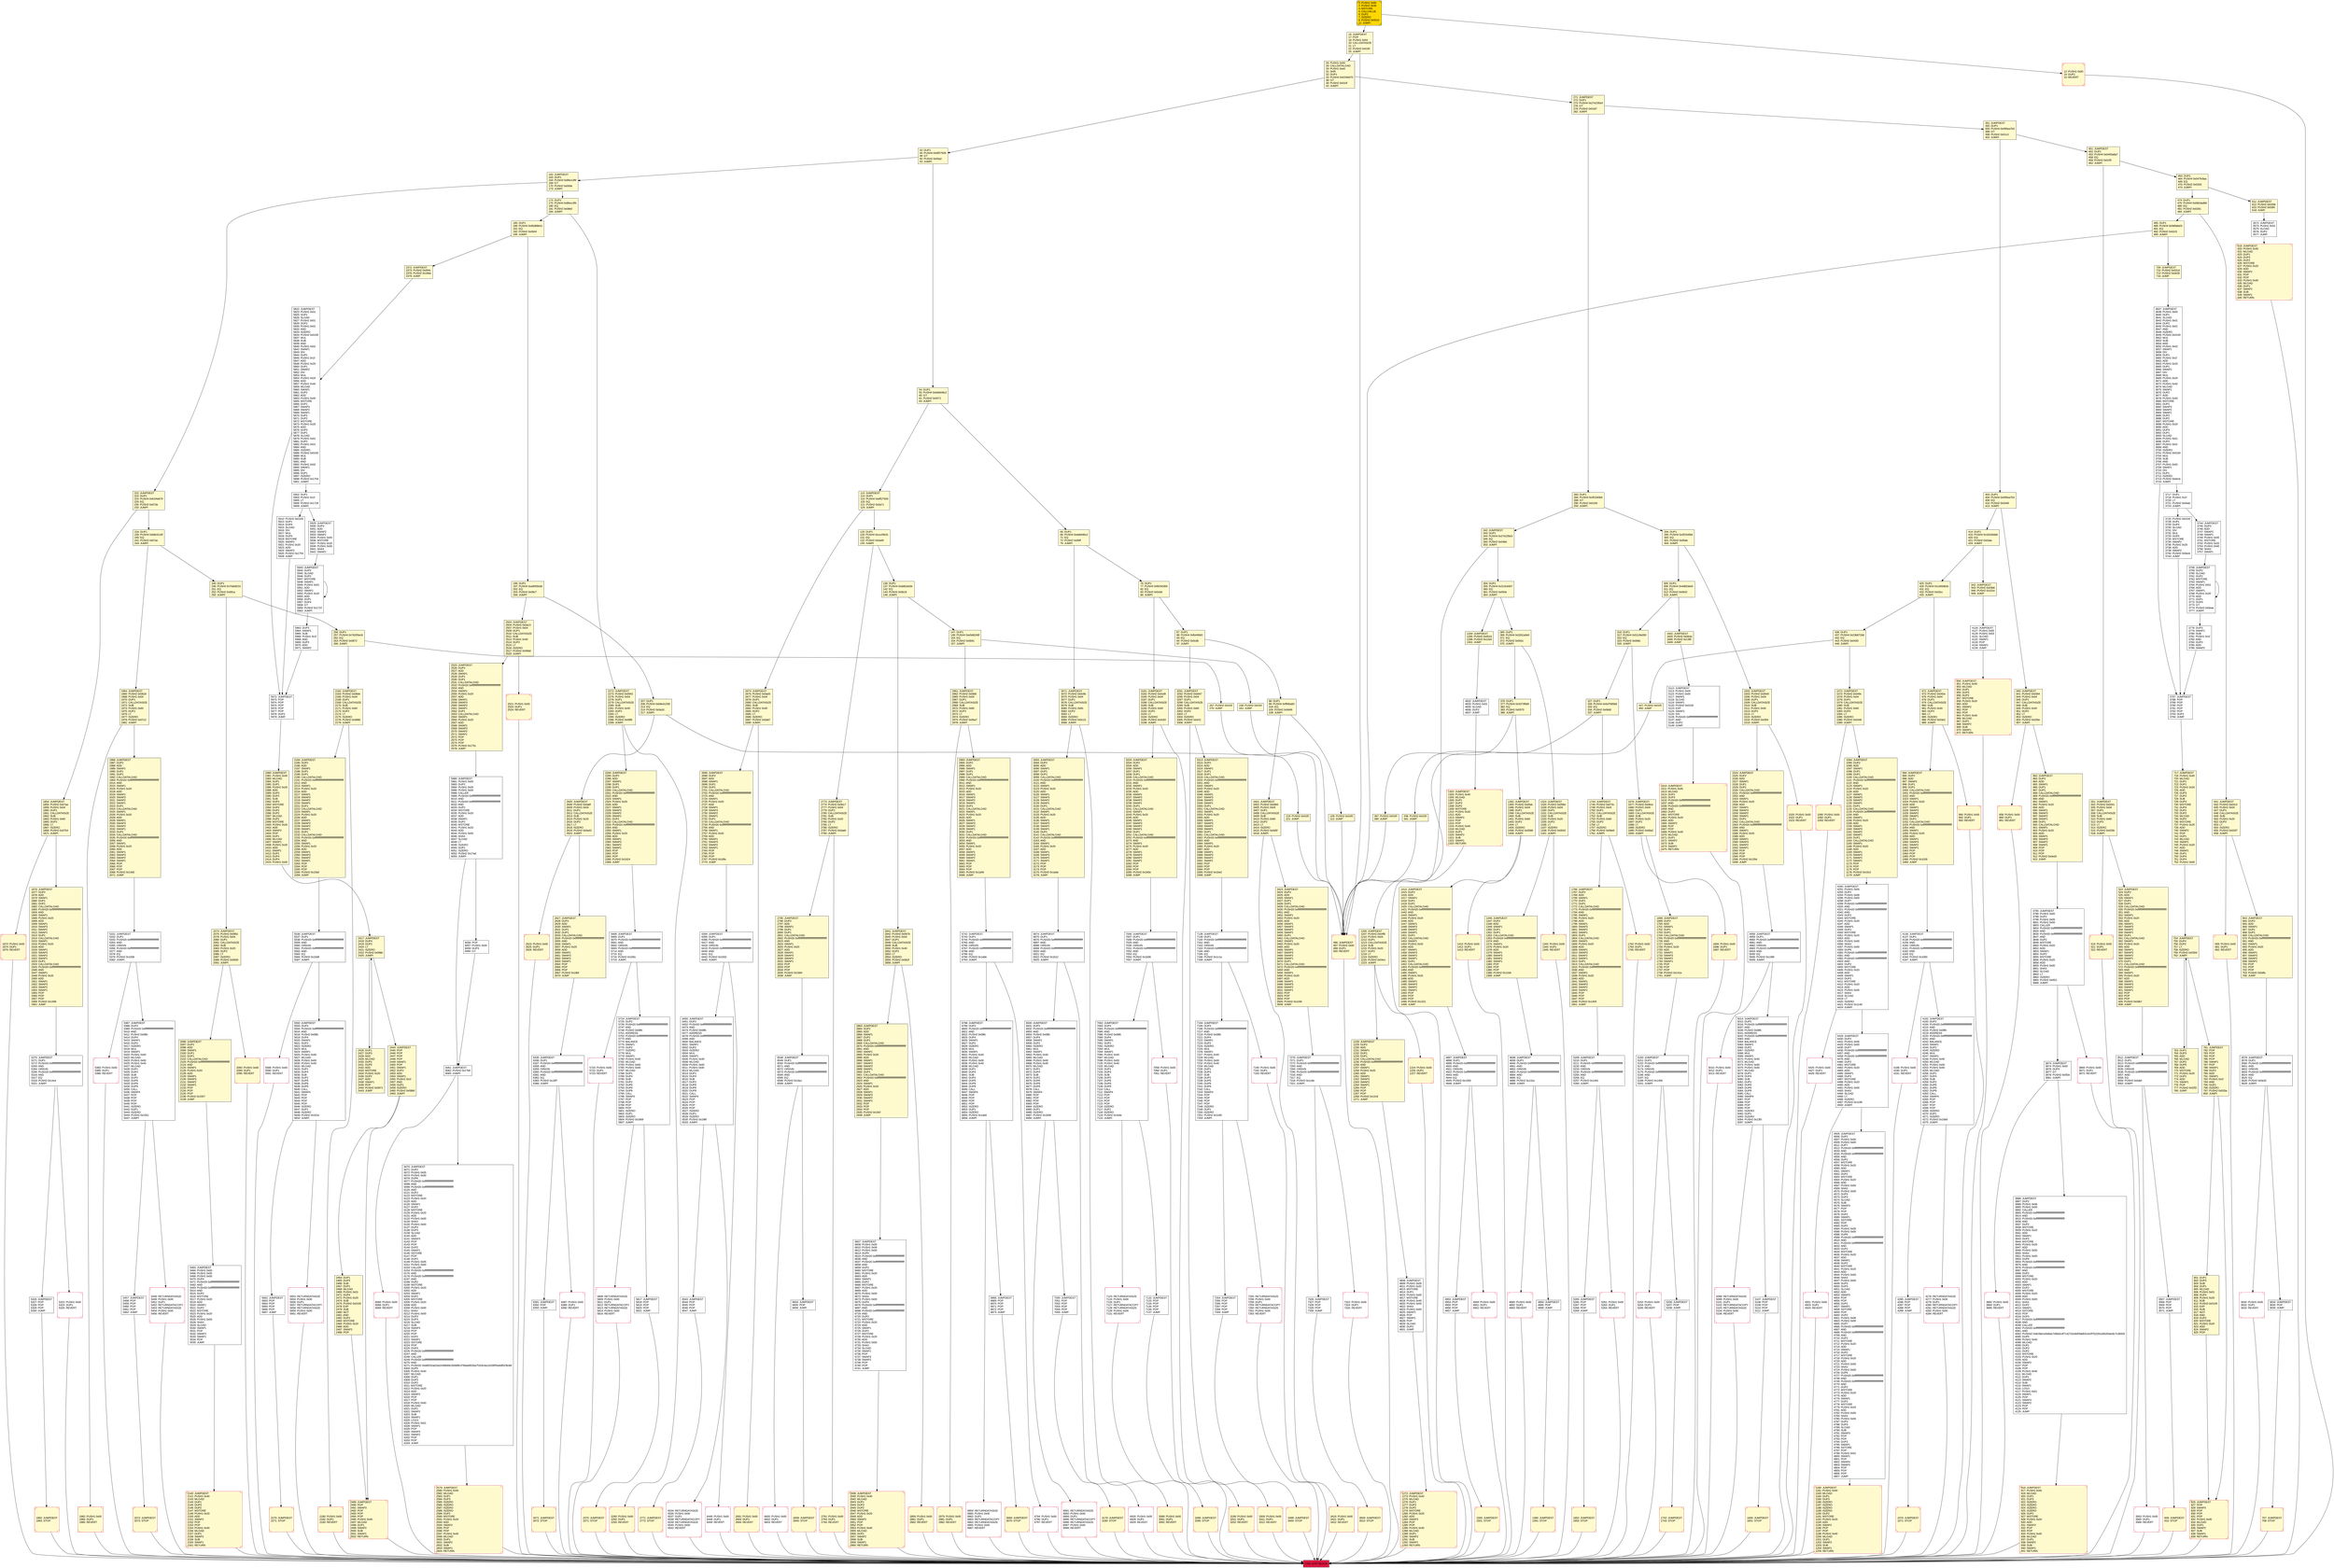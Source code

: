 digraph G {
bgcolor=transparent rankdir=UD;
node [shape=box style=filled color=black fillcolor=white fontname=arial fontcolor=black];
3511 [label="3511: JUMPDEST\l3512: DUP1\l3513: PUSH20 0xffffffffffffffffffffffffffffffffffffffff\l3534: AND\l3535: ORIGIN\l3536: PUSH20 0xffffffffffffffffffffffffffffffffffffffff\l3557: AND\l3558: EQ\l3559: PUSH2 0x0def\l3562: JUMPI\l" ];
2979 [label="2979: PUSH1 0x00\l2981: DUP1\l2982: REVERT\l" fillcolor=lemonchiffon shape=Msquare color=crimson ];
16 [label="16: JUMPDEST\l17: POP\l18: PUSH1 0x04\l20: CALLDATASIZE\l21: LT\l22: PUSH2 0x01f0\l25: JUMPI\l" fillcolor=lemonchiffon ];
950 [label="950: JUMPDEST\l951: PUSH1 0x40\l953: MLOAD\l954: DUP1\l955: DUP3\l956: DUP2\l957: MSTORE\l958: PUSH1 0x20\l960: ADD\l961: SWAP2\l962: POP\l963: POP\l964: PUSH1 0x40\l966: MLOAD\l967: DUP1\l968: SWAP2\l969: SUB\l970: SWAP1\l971: RETURN\l" fillcolor=lemonchiffon shape=Msquare color=crimson ];
474 [label="474: DUP1\l475: PUSH4 0x06b3ad66\l480: EQ\l481: PUSH2 0x0281\l484: JUMPI\l" fillcolor=lemonchiffon ];
5902 [label="5902: DUP1\l5903: PUSH1 0x1f\l5905: LT\l5906: PUSH2 0x1729\l5909: JUMPI\l" ];
113 [label="113: JUMPDEST\l114: DUP1\l115: PUSH4 0xbff27928\l120: EQ\l121: PUSH2 0x0a71\l124: JUMPI\l" fillcolor=lemonchiffon ];
5653 [label="5653: RETURNDATASIZE\l5654: PUSH1 0x00\l5656: DUP1\l5657: RETURNDATACOPY\l5658: RETURNDATASIZE\l5659: PUSH1 0x00\l5661: REVERT\l" shape=Msquare color=crimson ];
4808 [label="4808: JUMPDEST\l4809: PUSH1 0x05\l4811: PUSH1 0x20\l4813: MSTORE\l4814: DUP1\l4815: PUSH1 0x00\l4817: MSTORE\l4818: PUSH1 0x40\l4820: PUSH1 0x00\l4822: SHA3\l4823: PUSH1 0x00\l4825: SWAP2\l4826: POP\l4827: SWAP1\l4828: POP\l4829: SLOAD\l4830: DUP2\l4831: JUMP\l" ];
5387 [label="5387: JUMPDEST\l5388: DUP3\l5389: PUSH20 0xffffffffffffffffffffffffffffffffffffffff\l5410: AND\l5411: PUSH2 0x08fc\l5414: DUP4\l5415: SWAP1\l5416: DUP2\l5417: ISZERO\l5418: MUL\l5419: SWAP1\l5420: PUSH1 0x40\l5422: MLOAD\l5423: PUSH1 0x00\l5425: PUSH1 0x40\l5427: MLOAD\l5428: DUP1\l5429: DUP4\l5430: SUB\l5431: DUP2\l5432: DUP6\l5433: DUP9\l5434: DUP9\l5435: CALL\l5436: SWAP4\l5437: POP\l5438: POP\l5439: POP\l5440: POP\l5441: ISZERO\l5442: DUP1\l5443: ISZERO\l5444: PUSH2 0x1551\l5447: JUMPI\l" ];
391 [label="391: JUMPDEST\l392: DUP1\l393: PUSH4 0x095ea7b3\l398: GT\l399: PUSH2 0x01c3\l402: JUMPI\l" fillcolor=lemonchiffon ];
6066 [label="6066: PUSH1 0x00\l6068: DUP1\l6069: REVERT\l" shape=Msquare color=crimson ];
5980 [label="5980: JUMPDEST\l5981: PUSH1 0x00\l5983: DUP2\l5984: PUSH1 0x05\l5986: PUSH1 0x00\l5988: CALLER\l5989: PUSH20 0xffffffffffffffffffffffffffffffffffffffff\l6010: AND\l6011: PUSH20 0xffffffffffffffffffffffffffffffffffffffff\l6032: AND\l6033: DUP2\l6034: MSTORE\l6035: PUSH1 0x20\l6037: ADD\l6038: SWAP1\l6039: DUP2\l6040: MSTORE\l6041: PUSH1 0x20\l6043: ADD\l6044: PUSH1 0x00\l6046: SHA3\l6047: SLOAD\l6048: LT\l6049: ISZERO\l6050: DUP1\l6051: ISZERO\l6052: PUSH2 0x17ad\l6055: JUMPI\l" ];
7000 [label="7000: JUMPDEST\l7001: POP\l7002: POP\l7003: POP\l7004: POP\l7005: JUMP\l" ];
5536 [label="5536: JUMPDEST\l5537: DUP1\l5538: PUSH20 0xffffffffffffffffffffffffffffffffffffffff\l5559: AND\l5560: ORIGIN\l5561: PUSH20 0xffffffffffffffffffffffffffffffffffffffff\l5582: AND\l5583: EQ\l5584: PUSH2 0x15d8\l5587: JUMPI\l" ];
7006 [label="7006: JUMPDEST\l7007: DUP1\l7008: PUSH20 0xffffffffffffffffffffffffffffffffffffffff\l7029: AND\l7030: ORIGIN\l7031: PUSH20 0xffffffffffffffffffffffffffffffffffffffff\l7052: AND\l7053: EQ\l7054: PUSH2 0x1b96\l7057: JUMPI\l" ];
1324 [label="1324: JUMPDEST\l1325: PUSH2 0x056e\l1328: PUSH1 0x04\l1330: DUP1\l1331: CALLDATASIZE\l1332: SUB\l1333: PUSH1 0x20\l1335: DUP2\l1336: LT\l1337: ISZERO\l1338: PUSH2 0x0542\l1341: JUMPI\l" fillcolor=lemonchiffon ];
1982 [label="1982: PUSH1 0x00\l1984: DUP1\l1985: REVERT\l" fillcolor=lemonchiffon shape=Msquare color=crimson ];
5457 [label="5457: JUMPDEST\l5458: POP\l5459: POP\l5460: POP\l5461: POP\l5462: JUMP\l" ];
2489 [label="2489: JUMPDEST\l2490: POP\l2491: SWAP3\l2492: POP\l2493: POP\l2494: POP\l2495: PUSH1 0x40\l2497: MLOAD\l2498: DUP1\l2499: SWAP2\l2500: SUB\l2501: SWAP1\l2502: RETURN\l" fillcolor=lemonchiffon shape=Msquare color=crimson ];
3509 [label="3509: JUMPDEST\l3510: STOP\l" fillcolor=lemonchiffon shape=Msquare color=crimson ];
2162 [label="2162: JUMPDEST\l2163: PUSH2 0x08de\l2166: PUSH1 0x04\l2168: DUP1\l2169: CALLDATASIZE\l2170: SUB\l2171: PUSH1 0x60\l2173: DUP2\l2174: LT\l2175: ISZERO\l2176: PUSH2 0x0888\l2179: JUMPI\l" fillcolor=lemonchiffon ];
1410 [label="1410: PUSH1 0x00\l1412: DUP1\l1413: REVERT\l" fillcolor=lemonchiffon shape=Msquare color=crimson ];
218 [label="218: PUSH2 0x01f0\l221: JUMP\l" fillcolor=lemonchiffon ];
5270 [label="5270: JUMPDEST\l5271: DUP1\l5272: PUSH20 0xffffffffffffffffffffffffffffffffffffffff\l5293: AND\l5294: ORIGIN\l5295: PUSH20 0xffffffffffffffffffffffffffffffffffffffff\l5316: AND\l5317: EQ\l5318: PUSH2 0x14ce\l5321: JUMPI\l" ];
3423 [label="3423: JUMPDEST\l3424: DUP2\l3425: ADD\l3426: SWAP1\l3427: DUP1\l3428: DUP1\l3429: CALLDATALOAD\l3430: PUSH20 0xffffffffffffffffffffffffffffffffffffffff\l3451: AND\l3452: SWAP1\l3453: PUSH1 0x20\l3455: ADD\l3456: SWAP1\l3457: SWAP3\l3458: SWAP2\l3459: SWAP1\l3460: DUP1\l3461: CALLDATALOAD\l3462: SWAP1\l3463: PUSH1 0x20\l3465: ADD\l3466: SWAP1\l3467: SWAP3\l3468: SWAP2\l3469: SWAP1\l3470: DUP1\l3471: CALLDATALOAD\l3472: PUSH20 0xffffffffffffffffffffffffffffffffffffffff\l3493: AND\l3494: SWAP1\l3495: PUSH1 0x20\l3497: ADD\l3498: SWAP1\l3499: SWAP3\l3500: SWAP2\l3501: SWAP1\l3502: POP\l3503: POP\l3504: POP\l3505: PUSH2 0x1c66\l3508: JUMP\l" fillcolor=lemonchiffon ];
801 [label="801: DUP1\l802: DUP3\l803: SUB\l804: DUP1\l805: MLOAD\l806: PUSH1 0x01\l808: DUP4\l809: PUSH1 0x20\l811: SUB\l812: PUSH2 0x0100\l815: EXP\l816: SUB\l817: NOT\l818: AND\l819: DUP2\l820: MSTORE\l821: PUSH1 0x20\l823: ADD\l824: SWAP2\l825: POP\l" fillcolor=lemonchiffon ];
376 [label="376: DUP1\l377: PUSH4 0x3373f9d0\l382: EQ\l383: PUSH2 0x0570\l386: JUMPI\l" fillcolor=lemonchiffon ];
781 [label="781: JUMPDEST\l782: POP\l783: POP\l784: POP\l785: POP\l786: SWAP1\l787: POP\l788: SWAP1\l789: DUP2\l790: ADD\l791: SWAP1\l792: PUSH1 0x1f\l794: AND\l795: DUP1\l796: ISZERO\l797: PUSH2 0x033a\l800: JUMPI\l" fillcolor=lemonchiffon ];
2184 [label="2184: JUMPDEST\l2185: DUP2\l2186: ADD\l2187: SWAP1\l2188: DUP1\l2189: DUP1\l2190: CALLDATALOAD\l2191: PUSH20 0xffffffffffffffffffffffffffffffffffffffff\l2212: AND\l2213: SWAP1\l2214: PUSH1 0x20\l2216: ADD\l2217: SWAP1\l2218: SWAP3\l2219: SWAP2\l2220: SWAP1\l2221: DUP1\l2222: CALLDATALOAD\l2223: SWAP1\l2224: PUSH1 0x20\l2226: ADD\l2227: SWAP1\l2228: SWAP3\l2229: SWAP2\l2230: SWAP1\l2231: DUP1\l2232: CALLDATALOAD\l2233: PUSH20 0xffffffffffffffffffffffffffffffffffffffff\l2254: AND\l2255: SWAP1\l2256: PUSH1 0x20\l2258: ADD\l2259: SWAP1\l2260: SWAP3\l2261: SWAP2\l2262: SWAP1\l2263: POP\l2264: POP\l2265: POP\l2266: PUSH2 0x15a0\l2269: JUMP\l" fillcolor=lemonchiffon ];
5326 [label="5326: JUMPDEST\l5327: POP\l5328: POP\l5329: POP\l5330: JUMP\l" ];
1766 [label="1766: JUMPDEST\l1767: DUP2\l1768: ADD\l1769: SWAP1\l1770: DUP1\l1771: DUP1\l1772: CALLDATALOAD\l1773: PUSH20 0xffffffffffffffffffffffffffffffffffffffff\l1794: AND\l1795: SWAP1\l1796: PUSH1 0x20\l1798: ADD\l1799: SWAP1\l1800: SWAP3\l1801: SWAP2\l1802: SWAP1\l1803: DUP1\l1804: CALLDATALOAD\l1805: SWAP1\l1806: PUSH1 0x20\l1808: ADD\l1809: SWAP1\l1810: SWAP3\l1811: SWAP2\l1812: SWAP1\l1813: DUP1\l1814: CALLDATALOAD\l1815: PUSH20 0xffffffffffffffffffffffffffffffffffffffff\l1836: AND\l1837: SWAP1\l1838: PUSH1 0x20\l1840: ADD\l1841: SWAP1\l1842: SWAP3\l1843: SWAP2\l1844: SWAP1\l1845: POP\l1846: POP\l1847: POP\l1848: PUSH2 0x1459\l1851: JUMP\l" fillcolor=lemonchiffon ];
5010 [label="5010: PUSH1 0x00\l5012: DUP1\l5013: REVERT\l" shape=Msquare color=crimson ];
5929 [label="5929: JUMPDEST\l5930: DUP3\l5931: ADD\l5932: SWAP2\l5933: SWAP1\l5934: PUSH1 0x00\l5936: MSTORE\l5937: PUSH1 0x20\l5939: PUSH1 0x00\l5941: SHA3\l5942: SWAP1\l" ];
7058 [label="7058: PUSH1 0x00\l7060: DUP1\l7061: REVERT\l" shape=Msquare color=crimson ];
4501 [label="4501: PUSH1 0x00\l4503: DUP1\l4504: REVERT\l" shape=Msquare color=crimson ];
4897 [label="4897: JUMPDEST\l4898: DUP1\l4899: PUSH20 0xffffffffffffffffffffffffffffffffffffffff\l4920: AND\l4921: ORIGIN\l4922: PUSH20 0xffffffffffffffffffffffffffffffffffffffff\l4943: AND\l4944: EQ\l4945: PUSH2 0x1359\l4948: JUMPI\l" ];
414 [label="414: DUP1\l415: PUSH4 0x18160ddd\l420: EQ\l421: PUSH2 0x03ae\l424: JUMPI\l" fillcolor=lemonchiffon ];
4894 [label="4894: JUMPDEST\l4895: POP\l4896: JUMP\l" ];
365 [label="365: DUP1\l366: PUSH4 0x3261a0e0\l371: EQ\l372: PUSH2 0x052c\l375: JUMPI\l" fillcolor=lemonchiffon ];
1346 [label="1346: JUMPDEST\l1347: DUP2\l1348: ADD\l1349: SWAP1\l1350: DUP1\l1351: DUP1\l1352: CALLDATALOAD\l1353: PUSH20 0xffffffffffffffffffffffffffffffffffffffff\l1374: AND\l1375: SWAP1\l1376: PUSH1 0x20\l1378: ADD\l1379: SWAP1\l1380: SWAP3\l1381: SWAP2\l1382: SWAP1\l1383: POP\l1384: POP\l1385: POP\l1386: PUSH2 0x12e6\l1389: JUMP\l" fillcolor=lemonchiffon ];
641 [label="641: JUMPDEST\l642: PUSH2 0x02c3\l645: PUSH1 0x04\l647: DUP1\l648: CALLDATASIZE\l649: SUB\l650: PUSH1 0x20\l652: DUP2\l653: LT\l654: ISZERO\l655: PUSH2 0x0297\l658: JUMPI\l" fillcolor=lemonchiffon ];
1962 [label="1962: JUMPDEST\l1963: STOP\l" fillcolor=lemonchiffon shape=Msquare color=crimson ];
354 [label="354: DUP1\l355: PUSH4 0x313ce567\l360: EQ\l361: PUSH2 0x050e\l364: JUMPI\l" fillcolor=lemonchiffon ];
763 [label="763: DUP1\l764: DUP3\l765: ADD\l766: MLOAD\l767: DUP2\l768: DUP5\l769: ADD\l770: MSTORE\l771: PUSH1 0x20\l773: DUP2\l774: ADD\l775: SWAP1\l776: POP\l777: PUSH2 0x02f2\l780: JUMP\l" fillcolor=lemonchiffon ];
1500 [label="1500: JUMPDEST\l1501: STOP\l" fillcolor=lemonchiffon shape=Msquare color=crimson ];
3563 [label="3563: PUSH1 0x00\l3565: DUP1\l3566: REVERT\l" shape=Msquare color=crimson ];
1206 [label="1206: JUMPDEST\l1207: PUSH2 0x04f8\l1210: PUSH1 0x04\l1212: DUP1\l1213: CALLDATASIZE\l1214: SUB\l1215: PUSH1 0x20\l1217: DUP2\l1218: LT\l1219: ISZERO\l1220: PUSH2 0x04cc\l1223: JUMPI\l" fillcolor=lemonchiffon ];
7255 [label="7255: RETURNDATASIZE\l7256: PUSH1 0x00\l7258: DUP1\l7259: RETURNDATACOPY\l7260: RETURNDATASIZE\l7261: PUSH1 0x00\l7263: REVERT\l" shape=Msquare color=crimson ];
1228 [label="1228: JUMPDEST\l1229: DUP2\l1230: ADD\l1231: SWAP1\l1232: DUP1\l1233: DUP1\l1234: CALLDATALOAD\l1235: PUSH20 0xffffffffffffffffffffffffffffffffffffffff\l1256: AND\l1257: SWAP1\l1258: PUSH1 0x20\l1260: ADD\l1261: SWAP1\l1262: SWAP3\l1263: SWAP2\l1264: SWAP1\l1265: POP\l1266: POP\l1267: POP\l1268: PUSH2 0x12c8\l1271: JUMP\l" fillcolor=lemonchiffon ];
709 [label="709: JUMPDEST\l710: PUSH2 0x02cd\l713: PUSH2 0x0e35\l716: JUMP\l" fillcolor=lemonchiffon ];
1520 [label="1520: PUSH1 0x00\l1522: DUP1\l1523: REVERT\l" fillcolor=lemonchiffon shape=Msquare color=crimson ];
501 [label="501: JUMPDEST\l502: PUSH2 0x0261\l505: PUSH1 0x04\l507: DUP1\l508: CALLDATASIZE\l509: SUB\l510: PUSH1 0x60\l512: DUP2\l513: LT\l514: ISZERO\l515: PUSH2 0x020b\l518: JUMPI\l" fillcolor=lemonchiffon ];
2983 [label="2983: JUMPDEST\l2984: DUP2\l2985: ADD\l2986: SWAP1\l2987: DUP1\l2988: DUP1\l2989: CALLDATALOAD\l2990: PUSH20 0xffffffffffffffffffffffffffffffffffffffff\l3011: AND\l3012: SWAP1\l3013: PUSH1 0x20\l3015: ADD\l3016: SWAP1\l3017: SWAP3\l3018: SWAP2\l3019: SWAP1\l3020: DUP1\l3021: CALLDATALOAD\l3022: SWAP1\l3023: PUSH1 0x20\l3025: ADD\l3026: SWAP1\l3027: SWAP3\l3028: SWAP2\l3029: SWAP1\l3030: DUP1\l3031: CALLDATALOAD\l3032: PUSH20 0xffffffffffffffffffffffffffffffffffffffff\l3053: AND\l3054: SWAP1\l3055: PUSH1 0x20\l3057: ADD\l3058: SWAP1\l3059: SWAP3\l3060: SWAP2\l3061: SWAP1\l3062: POP\l3063: POP\l3064: POP\l3065: PUSH2 0x1a56\l3068: JUMP\l" fillcolor=lemonchiffon ];
5817 [label="5817: JUMPDEST\l5818: POP\l5819: POP\l5820: POP\l5821: JUMP\l" ];
1986 [label="1986: JUMPDEST\l1987: DUP2\l1988: ADD\l1989: SWAP1\l1990: DUP1\l1991: DUP1\l1992: CALLDATALOAD\l1993: PUSH20 0xffffffffffffffffffffffffffffffffffffffff\l2014: AND\l2015: SWAP1\l2016: PUSH1 0x20\l2018: ADD\l2019: SWAP1\l2020: SWAP3\l2021: SWAP2\l2022: SWAP1\l2023: DUP1\l2024: CALLDATALOAD\l2025: SWAP1\l2026: PUSH1 0x20\l2028: ADD\l2029: SWAP1\l2030: SWAP3\l2031: SWAP2\l2032: SWAP1\l2033: DUP1\l2034: CALLDATALOAD\l2035: PUSH20 0xffffffffffffffffffffffffffffffffffffffff\l2056: AND\l2057: SWAP1\l2058: PUSH1 0x20\l2060: ADD\l2061: SWAP1\l2062: SWAP3\l2063: SWAP2\l2064: SWAP1\l2065: POP\l2066: POP\l2067: POP\l2068: PUSH2 0x14d3\l2071: JUMP\l" fillcolor=lemonchiffon ];
6394 [label="6394: JUMPDEST\l6395: DUP1\l6396: PUSH20 0xffffffffffffffffffffffffffffffffffffffff\l6417: AND\l6418: ORIGIN\l6419: PUSH20 0xffffffffffffffffffffffffffffffffffffffff\l6440: AND\l6441: EQ\l6442: PUSH2 0x1932\l6445: JUMPI\l" ];
4285 [label="4285: JUMPDEST\l4286: POP\l4287: POP\l4288: POP\l4289: JUMP\l" ];
174 [label="174: DUP1\l175: PUSH4 0x8fecc3f9\l180: EQ\l181: PUSH2 0x08e0\l184: JUMPI\l" fillcolor=lemonchiffon ];
158 [label="158: PUSH2 0x01f0\l161: JUMP\l" fillcolor=lemonchiffon ];
942 [label="942: JUMPDEST\l943: PUSH2 0x03b6\l946: PUSH2 0x101e\l949: JUMP\l" fillcolor=lemonchiffon ];
3758 [label="3758: JUMPDEST\l3759: DUP2\l3760: SLOAD\l3761: DUP2\l3762: MSTORE\l3763: SWAP1\l3764: PUSH1 0x01\l3766: ADD\l3767: SWAP1\l3768: PUSH1 0x20\l3770: ADD\l3771: DUP1\l3772: DUP4\l3773: GT\l3774: PUSH2 0x0eae\l3777: JUMPI\l" ];
3069 [label="3069: JUMPDEST\l3070: STOP\l" fillcolor=lemonchiffon shape=Msquare color=crimson ];
6600 [label="6600: PUSH1 0x00\l6602: DUP1\l6603: REVERT\l" shape=Msquare color=crimson ];
2841 [label="2841: JUMPDEST\l2842: PUSH2 0x0b7b\l2845: PUSH1 0x04\l2847: DUP1\l2848: CALLDATASIZE\l2849: SUB\l2850: PUSH1 0x40\l2852: DUP2\l2853: LT\l2854: ISZERO\l2855: PUSH2 0x0b2f\l2858: JUMPI\l" fillcolor=lemonchiffon ];
342 [label="342: JUMPDEST\l343: DUP1\l344: PUSH4 0x27e235e3\l349: EQ\l350: PUSH2 0x04b6\l353: JUMPI\l" fillcolor=lemonchiffon ];
5265 [label="5265: JUMPDEST\l5266: POP\l5267: POP\l5268: POP\l5269: JUMP\l" ];
43 [label="43: DUP1\l44: PUSH4 0xbff27928\l49: GT\l50: PUSH2 0x00a2\l53: JUMPI\l" fillcolor=lemonchiffon ];
6798 [label="6798: JUMPDEST\l6799: DUP3\l6800: PUSH20 0xffffffffffffffffffffffffffffffffffffffff\l6821: AND\l6822: PUSH2 0x08fc\l6825: DUP4\l6826: SWAP1\l6827: DUP2\l6828: ISZERO\l6829: MUL\l6830: SWAP1\l6831: PUSH1 0x40\l6833: MLOAD\l6834: PUSH1 0x00\l6836: PUSH1 0x40\l6838: MLOAD\l6839: DUP1\l6840: DUP4\l6841: SUB\l6842: DUP2\l6843: DUP6\l6844: DUP9\l6845: DUP9\l6846: CALL\l6847: SWAP4\l6848: POP\l6849: POP\l6850: POP\l6851: POP\l6852: ISZERO\l6853: DUP1\l6854: ISZERO\l6855: PUSH2 0x1ad4\l6858: JUMPI\l" ];
5588 [label="5588: PUSH1 0x00\l5590: DUP1\l5591: REVERT\l" shape=Msquare color=crimson ];
4505 [label="4505: JUMPDEST\l4506: DUP2\l4507: PUSH1 0x05\l4509: PUSH1 0x00\l4511: DUP7\l4512: PUSH20 0xffffffffffffffffffffffffffffffffffffffff\l4533: AND\l4534: PUSH20 0xffffffffffffffffffffffffffffffffffffffff\l4555: AND\l4556: DUP2\l4557: MSTORE\l4558: PUSH1 0x20\l4560: ADD\l4561: SWAP1\l4562: DUP2\l4563: MSTORE\l4564: PUSH1 0x20\l4566: ADD\l4567: PUSH1 0x00\l4569: SHA3\l4570: PUSH1 0x00\l4572: DUP3\l4573: DUP3\l4574: SLOAD\l4575: SUB\l4576: SWAP3\l4577: POP\l4578: POP\l4579: DUP2\l4580: SWAP1\l4581: SSTORE\l4582: POP\l4583: DUP2\l4584: PUSH1 0x05\l4586: PUSH1 0x00\l4588: DUP6\l4589: PUSH20 0xffffffffffffffffffffffffffffffffffffffff\l4610: AND\l4611: PUSH20 0xffffffffffffffffffffffffffffffffffffffff\l4632: AND\l4633: DUP2\l4634: MSTORE\l4635: PUSH1 0x20\l4637: ADD\l4638: SWAP1\l4639: DUP2\l4640: MSTORE\l4641: PUSH1 0x20\l4643: ADD\l4644: PUSH1 0x00\l4646: SHA3\l4647: PUSH1 0x00\l4649: DUP3\l4650: DUP3\l4651: SLOAD\l4652: ADD\l4653: SWAP3\l4654: POP\l4655: POP\l4656: DUP2\l4657: SWAP1\l4658: SSTORE\l4659: POP\l4660: DUP2\l4661: PUSH1 0x06\l4663: PUSH1 0x00\l4665: DUP7\l4666: PUSH20 0xffffffffffffffffffffffffffffffffffffffff\l4687: AND\l4688: PUSH20 0xffffffffffffffffffffffffffffffffffffffff\l4709: AND\l4710: DUP2\l4711: MSTORE\l4712: PUSH1 0x20\l4714: ADD\l4715: SWAP1\l4716: DUP2\l4717: MSTORE\l4718: PUSH1 0x20\l4720: ADD\l4721: PUSH1 0x00\l4723: SHA3\l4724: PUSH1 0x00\l4726: DUP6\l4727: PUSH20 0xffffffffffffffffffffffffffffffffffffffff\l4748: AND\l4749: PUSH20 0xffffffffffffffffffffffffffffffffffffffff\l4770: AND\l4771: DUP2\l4772: MSTORE\l4773: PUSH1 0x20\l4775: ADD\l4776: SWAP1\l4777: DUP2\l4778: MSTORE\l4779: PUSH1 0x20\l4781: ADD\l4782: PUSH1 0x00\l4784: SHA3\l4785: PUSH1 0x00\l4787: DUP3\l4788: DUP3\l4789: SLOAD\l4790: SUB\l4791: SWAP3\l4792: POP\l4793: POP\l4794: DUP2\l4795: SWAP1\l4796: SSTORE\l4797: POP\l4798: PUSH1 0x01\l4800: SWAP1\l4801: POP\l4802: SWAP4\l4803: SWAP3\l4804: POP\l4805: POP\l4806: POP\l4807: JUMP\l" ];
2961 [label="2961: JUMPDEST\l2962: PUSH2 0x0bfd\l2965: PUSH1 0x04\l2967: DUP1\l2968: CALLDATASIZE\l2969: SUB\l2970: PUSH1 0x60\l2972: DUP2\l2973: LT\l2974: ISZERO\l2975: PUSH2 0x0ba7\l2978: JUMPI\l" fillcolor=lemonchiffon ];
2521 [label="2521: PUSH1 0x00\l2523: DUP1\l2524: REVERT\l" fillcolor=lemonchiffon shape=Msquare color=crimson ];
222 [label="222: JUMPDEST\l223: DUP1\l224: PUSH4 0x61f4e670\l229: EQ\l230: PUSH2 0x073e\l233: JUMPI\l" fillcolor=lemonchiffon ];
717 [label="717: JUMPDEST\l718: PUSH1 0x40\l720: MLOAD\l721: DUP1\l722: DUP1\l723: PUSH1 0x20\l725: ADD\l726: DUP3\l727: DUP2\l728: SUB\l729: DUP3\l730: MSTORE\l731: DUP4\l732: DUP2\l733: DUP2\l734: MLOAD\l735: DUP2\l736: MSTORE\l737: PUSH1 0x20\l739: ADD\l740: SWAP2\l741: POP\l742: DUP1\l743: MLOAD\l744: SWAP1\l745: PUSH1 0x20\l747: ADD\l748: SWAP1\l749: DUP1\l750: DUP4\l751: DUP4\l752: PUSH1 0x00\l" fillcolor=lemonchiffon ];
990 [label="990: PUSH1 0x00\l992: DUP1\l993: REVERT\l" fillcolor=lemonchiffon shape=Msquare color=crimson ];
7326 [label="7326: JUMPDEST\l7327: POP\l7328: POP\l7329: POP\l7330: JUMP\l" ];
485 [label="485: DUP1\l486: PUSH4 0x06fdde03\l491: EQ\l492: PUSH2 0x02c5\l495: JUMPI\l" fillcolor=lemonchiffon ];
3578 [label="3578: JUMPDEST\l3579: DUP1\l3580: PUSH20 0xffffffffffffffffffffffffffffffffffffffff\l3601: AND\l3602: ORIGIN\l3603: PUSH20 0xffffffffffffffffffffffffffffffffffffffff\l3624: AND\l3625: EQ\l3626: PUSH2 0x0e32\l3629: JUMPI\l" ];
2839 [label="2839: JUMPDEST\l2840: STOP\l" fillcolor=lemonchiffon shape=Msquare color=crimson ];
663 [label="663: JUMPDEST\l664: DUP2\l665: ADD\l666: SWAP1\l667: DUP1\l668: DUP1\l669: CALLDATALOAD\l670: PUSH20 0xffffffffffffffffffffffffffffffffffffffff\l691: AND\l692: SWAP1\l693: PUSH1 0x20\l695: ADD\l696: SWAP1\l697: SWAP3\l698: SWAP2\l699: SWAP1\l700: POP\l701: POP\l702: POP\l703: PUSH2 0x0dfa\l706: JUMP\l" fillcolor=lemonchiffon ];
207 [label="207: DUP1\l208: PUSH4 0xb9e31258\l213: EQ\l214: PUSH2 0x0a2d\l217: JUMPI\l" fillcolor=lemonchiffon ];
1392 [label="1392: JUMPDEST\l1393: PUSH2 0x05dc\l1396: PUSH1 0x04\l1398: DUP1\l1399: CALLDATASIZE\l1400: SUB\l1401: PUSH1 0x60\l1403: DUP2\l1404: LT\l1405: ISZERO\l1406: PUSH2 0x0586\l1409: JUMPI\l" fillcolor=lemonchiffon ];
6450 [label="6450: JUMPDEST\l6451: DUP2\l6452: PUSH20 0xffffffffffffffffffffffffffffffffffffffff\l6473: AND\l6474: PUSH2 0x08fc\l6477: ADDRESS\l6478: PUSH20 0xffffffffffffffffffffffffffffffffffffffff\l6499: AND\l6500: BALANCE\l6501: SWAP1\l6502: DUP2\l6503: ISZERO\l6504: MUL\l6505: SWAP1\l6506: PUSH1 0x40\l6508: MLOAD\l6509: PUSH1 0x00\l6511: PUSH1 0x40\l6513: MLOAD\l6514: DUP1\l6515: DUP4\l6516: SUB\l6517: DUP2\l6518: DUP6\l6519: DUP9\l6520: DUP9\l6521: CALL\l6522: SWAP4\l6523: POP\l6524: POP\l6525: POP\l6526: POP\l6527: ISZERO\l6528: DUP1\l6529: ISZERO\l6530: PUSH2 0x198f\l6533: JUMPI\l" ];
3071 [label="3071: JUMPDEST\l3072: PUSH2 0x0c6b\l3075: PUSH1 0x04\l3077: DUP1\l3078: CALLDATASIZE\l3079: SUB\l3080: PUSH1 0x60\l3082: DUP2\l3083: LT\l3084: ISZERO\l3085: PUSH2 0x0c15\l3088: JUMPI\l" fillcolor=lemonchiffon ];
2859 [label="2859: PUSH1 0x00\l2861: DUP1\l2862: REVERT\l" fillcolor=lemonchiffon shape=Msquare color=crimson ];
3882 [label="3882: PUSH1 0x00\l3884: DUP1\l3885: REVERT\l" shape=Msquare color=crimson ];
4429 [label="4429: JUMPDEST\l4430: DUP2\l4431: PUSH1 0x05\l4433: PUSH1 0x00\l4435: DUP7\l4436: PUSH20 0xffffffffffffffffffffffffffffffffffffffff\l4457: AND\l4458: PUSH20 0xffffffffffffffffffffffffffffffffffffffff\l4479: AND\l4480: DUP2\l4481: MSTORE\l4482: PUSH1 0x20\l4484: ADD\l4485: SWAP1\l4486: DUP2\l4487: MSTORE\l4488: PUSH1 0x20\l4490: ADD\l4491: PUSH1 0x00\l4493: SHA3\l4494: SLOAD\l4495: LT\l4496: ISZERO\l4497: PUSH2 0x1199\l4500: JUMPI\l" ];
6446 [label="6446: PUSH1 0x00\l6448: DUP1\l6449: REVERT\l" shape=Msquare color=crimson ];
2272 [label="2272: JUMPDEST\l2273: PUSH2 0x0942\l2276: PUSH1 0x04\l2278: DUP1\l2279: CALLDATASIZE\l2280: SUB\l2281: PUSH1 0x40\l2283: DUP2\l2284: LT\l2285: ISZERO\l2286: PUSH2 0x08f6\l2289: JUMPI\l" fillcolor=lemonchiffon ];
109 [label="109: PUSH2 0x01f0\l112: JUMP\l" fillcolor=lemonchiffon ];
7132 [label="7132: JUMPDEST\l7133: POP\l7134: POP\l7135: POP\l7136: POP\l7137: JUMP\l" ];
1854 [label="1854: JUMPDEST\l1855: PUSH2 0x07aa\l1858: PUSH1 0x04\l1860: DUP1\l1861: CALLDATASIZE\l1862: SUB\l1863: PUSH1 0x60\l1865: DUP2\l1866: LT\l1867: ISZERO\l1868: PUSH2 0x0754\l1871: JUMPI\l" fillcolor=lemonchiffon ];
611 [label="611: JUMPDEST\l612: PUSH2 0x026b\l615: PUSH2 0x0df4\l618: JUMP\l" fillcolor=lemonchiffon ];
523 [label="523: JUMPDEST\l524: DUP2\l525: ADD\l526: SWAP1\l527: DUP1\l528: DUP1\l529: CALLDATALOAD\l530: PUSH20 0xffffffffffffffffffffffffffffffffffffffff\l551: AND\l552: SWAP1\l553: PUSH1 0x20\l555: ADD\l556: SWAP1\l557: SWAP3\l558: SWAP2\l559: SWAP1\l560: DUP1\l561: CALLDATALOAD\l562: SWAP1\l563: PUSH1 0x20\l565: ADD\l566: SWAP1\l567: SWAP3\l568: SWAP2\l569: SWAP1\l570: DUP1\l571: CALLDATALOAD\l572: PUSH20 0xffffffffffffffffffffffffffffffffffffffff\l593: AND\l594: SWAP1\l595: PUSH1 0x20\l597: ADD\l598: SWAP1\l599: SWAP3\l600: SWAP2\l601: SWAP1\l602: POP\l603: POP\l604: POP\l605: PUSH2 0x0db7\l608: JUMP\l" fillcolor=lemonchiffon ];
4832 [label="4832: JUMPDEST\l4833: PUSH1 0x02\l4835: SLOAD\l4836: DUP2\l4837: JUMP\l" ];
1342 [label="1342: PUSH1 0x00\l1344: DUP1\l1345: REVERT\l" fillcolor=lemonchiffon shape=Msquare color=crimson ];
826 [label="826: JUMPDEST\l827: POP\l828: SWAP3\l829: POP\l830: POP\l831: POP\l832: PUSH1 0x40\l834: MLOAD\l835: DUP1\l836: SWAP2\l837: SUB\l838: SWAP1\l839: RETURN\l" fillcolor=lemonchiffon shape=Msquare color=crimson ];
7331 [label="7331: EXIT BLOCK\l" fillcolor=crimson ];
1302 [label="1302: JUMPDEST\l1303: PUSH1 0x40\l1305: MLOAD\l1306: DUP1\l1307: DUP3\l1308: DUP2\l1309: MSTORE\l1310: PUSH1 0x20\l1312: ADD\l1313: SWAP2\l1314: POP\l1315: POP\l1316: PUSH1 0x40\l1318: MLOAD\l1319: DUP1\l1320: SWAP2\l1321: SUB\l1322: SWAP1\l1323: RETURN\l" fillcolor=lemonchiffon shape=Msquare color=crimson ];
5383 [label="5383: PUSH1 0x00\l5385: DUP1\l5386: REVERT\l" shape=Msquare color=crimson ];
916 [label="916: JUMPDEST\l917: PUSH1 0x40\l919: MLOAD\l920: DUP1\l921: DUP3\l922: ISZERO\l923: ISZERO\l924: ISZERO\l925: ISZERO\l926: DUP2\l927: MSTORE\l928: PUSH1 0x20\l930: ADD\l931: SWAP2\l932: POP\l933: POP\l934: PUSH1 0x40\l936: MLOAD\l937: DUP1\l938: SWAP2\l939: SUB\l940: SWAP1\l941: RETURN\l" fillcolor=lemonchiffon shape=Msquare color=crimson ];
1852 [label="1852: JUMPDEST\l1853: STOP\l" fillcolor=lemonchiffon shape=Msquare color=crimson ];
2464 [label="2464: DUP1\l2465: DUP3\l2466: SUB\l2467: DUP1\l2468: MLOAD\l2469: PUSH1 0x01\l2471: DUP4\l2472: PUSH1 0x20\l2474: SUB\l2475: PUSH2 0x0100\l2478: EXP\l2479: SUB\l2480: NOT\l2481: AND\l2482: DUP2\l2483: MSTORE\l2484: PUSH1 0x20\l2486: ADD\l2487: SWAP2\l2488: POP\l" fillcolor=lemonchiffon ];
5808 [label="5808: RETURNDATASIZE\l5809: PUSH1 0x00\l5811: DUP1\l5812: RETURNDATACOPY\l5813: RETURNDATASIZE\l5814: PUSH1 0x00\l5816: REVERT\l" shape=Msquare color=crimson ];
3873 [label="3873: JUMPDEST\l3874: PUSH1 0x00\l3876: DUP3\l3877: GT\l3878: PUSH2 0x0f2e\l3881: JUMPI\l" ];
4276 [label="4276: RETURNDATASIZE\l4277: PUSH1 0x00\l4279: DUP1\l4280: RETURNDATACOPY\l4281: RETURNDATASIZE\l4282: PUSH1 0x00\l4284: REVERT\l" shape=Msquare color=crimson ];
6926 [label="6926: PUSH1 0x00\l6928: DUP1\l6929: REVERT\l" shape=Msquare color=crimson ];
7138 [label="7138: JUMPDEST\l7139: DUP1\l7140: PUSH20 0xffffffffffffffffffffffffffffffffffffffff\l7161: AND\l7162: ORIGIN\l7163: PUSH20 0xffffffffffffffffffffffffffffffffffffffff\l7184: AND\l7185: EQ\l7186: PUSH2 0x1c1a\l7189: JUMPI\l" ];
6742 [label="6742: JUMPDEST\l6743: DUP1\l6744: PUSH20 0xffffffffffffffffffffffffffffffffffffffff\l6765: AND\l6766: ORIGIN\l6767: PUSH20 0xffffffffffffffffffffffffffffffffffffffff\l6788: AND\l6789: EQ\l6790: PUSH2 0x1a8e\l6793: JUMPI\l" ];
1094 [label="1094: JUMPDEST\l1095: DUP2\l1096: ADD\l1097: SWAP1\l1098: DUP1\l1099: DUP1\l1100: CALLDATALOAD\l1101: PUSH20 0xffffffffffffffffffffffffffffffffffffffff\l1122: AND\l1123: SWAP1\l1124: PUSH1 0x20\l1126: ADD\l1127: SWAP1\l1128: SWAP3\l1129: SWAP2\l1130: SWAP1\l1131: DUP1\l1132: CALLDATALOAD\l1133: PUSH20 0xffffffffffffffffffffffffffffffffffffffff\l1154: AND\l1155: SWAP1\l1156: PUSH1 0x20\l1158: ADD\l1159: SWAP1\l1160: SWAP3\l1161: SWAP2\l1162: SWAP1\l1163: DUP1\l1164: CALLDATALOAD\l1165: SWAP1\l1166: PUSH1 0x20\l1168: ADD\l1169: SWAP1\l1170: SWAP3\l1171: SWAP2\l1172: SWAP1\l1173: POP\l1174: POP\l1175: POP\l1176: PUSH2 0x10c2\l1179: JUMP\l" fillcolor=lemonchiffon ];
4890 [label="4890: PUSH1 0x00\l4892: DUP1\l4893: REVERT\l" shape=Msquare color=crimson ];
125 [label="125: DUP1\l126: PUSH4 0xcccf4b31\l131: EQ\l132: PUSH2 0x0ad5\l135: JUMPI\l" fillcolor=lemonchiffon ];
3869 [label="3869: PUSH1 0x00\l3871: DUP1\l3872: REVERT\l" shape=Msquare color=crimson ];
54 [label="54: DUP1\l55: PUSH4 0xebb646c2\l60: GT\l61: PUSH2 0x0071\l64: JUMPI\l" fillcolor=lemonchiffon ];
3313 [label="3313: JUMPDEST\l3314: DUP2\l3315: ADD\l3316: SWAP1\l3317: DUP1\l3318: DUP1\l3319: CALLDATALOAD\l3320: PUSH20 0xffffffffffffffffffffffffffffffffffffffff\l3341: AND\l3342: SWAP1\l3343: PUSH1 0x20\l3345: ADD\l3346: SWAP1\l3347: SWAP3\l3348: SWAP2\l3349: SWAP1\l3350: DUP1\l3351: CALLDATALOAD\l3352: SWAP1\l3353: PUSH1 0x20\l3355: ADD\l3356: SWAP1\l3357: SWAP3\l3358: SWAP2\l3359: SWAP1\l3360: DUP1\l3361: CALLDATALOAD\l3362: PUSH20 0xffffffffffffffffffffffffffffffffffffffff\l3383: AND\l3384: SWAP1\l3385: PUSH1 0x20\l3387: ADD\l3388: SWAP1\l3389: SWAP3\l3390: SWAP2\l3391: SWAP1\l3392: POP\l3393: POP\l3394: POP\l3395: PUSH2 0x1be2\l3398: JUMP\l" fillcolor=lemonchiffon ];
65 [label="65: DUP1\l66: PUSH4 0xebb646c2\l71: EQ\l72: PUSH2 0x0bff\l75: JUMPI\l" fillcolor=lemonchiffon ];
196 [label="196: DUP1\l197: PUSH4 0xa9059cbb\l202: EQ\l203: PUSH2 0x09c7\l206: JUMPI\l" fillcolor=lemonchiffon ];
1294 [label="1294: JUMPDEST\l1295: PUSH2 0x0516\l1298: PUSH2 0x12e0\l1301: JUMP\l" fillcolor=lemonchiffon ];
403 [label="403: DUP1\l404: PUSH4 0x095ea7b3\l409: EQ\l410: PUSH2 0x0348\l413: JUMPI\l" fillcolor=lemonchiffon ];
2939 [label="2939: JUMPDEST\l2940: PUSH1 0x40\l2942: MLOAD\l2943: DUP1\l2944: DUP3\l2945: DUP2\l2946: MSTORE\l2947: PUSH1 0x20\l2949: ADD\l2950: SWAP2\l2951: POP\l2952: POP\l2953: PUSH1 0x40\l2955: MLOAD\l2956: DUP1\l2957: SWAP2\l2958: SUB\l2959: SWAP1\l2960: RETURN\l" fillcolor=lemonchiffon shape=Msquare color=crimson ];
5014 [label="5014: JUMPDEST\l5015: DUP2\l5016: PUSH20 0xffffffffffffffffffffffffffffffffffffffff\l5037: AND\l5038: PUSH2 0x08fc\l5041: ADDRESS\l5042: PUSH20 0xffffffffffffffffffffffffffffffffffffffff\l5063: AND\l5064: BALANCE\l5065: SWAP1\l5066: DUP2\l5067: ISZERO\l5068: MUL\l5069: SWAP1\l5070: PUSH1 0x40\l5072: MLOAD\l5073: PUSH1 0x00\l5075: PUSH1 0x40\l5077: MLOAD\l5078: DUP1\l5079: DUP4\l5080: SUB\l5081: DUP2\l5082: DUP6\l5083: DUP9\l5084: DUP9\l5085: CALL\l5086: SWAP4\l5087: POP\l5088: POP\l5089: POP\l5090: POP\l5091: ISZERO\l5092: DUP1\l5093: ISZERO\l5094: PUSH2 0x13f3\l5097: JUMPI\l" ];
2627 [label="2627: JUMPDEST\l2628: DUP2\l2629: ADD\l2630: SWAP1\l2631: DUP1\l2632: DUP1\l2633: CALLDATALOAD\l2634: PUSH20 0xffffffffffffffffffffffffffffffffffffffff\l2655: AND\l2656: SWAP1\l2657: PUSH1 0x20\l2659: ADD\l2660: SWAP1\l2661: SWAP3\l2662: SWAP2\l2663: SWAP1\l2664: POP\l2665: POP\l2666: POP\l2667: PUSH2 0x18bf\l2670: JUMP\l" fillcolor=lemonchiffon ];
6859 [label="6859: RETURNDATASIZE\l6860: PUSH1 0x00\l6862: DUP1\l6863: RETURNDATACOPY\l6864: RETURNDATASIZE\l6865: PUSH1 0x00\l6867: REVERT\l" shape=Msquare color=crimson ];
3399 [label="3399: JUMPDEST\l3400: STOP\l" fillcolor=lemonchiffon shape=Msquare color=crimson ];
2096 [label="2096: JUMPDEST\l2097: DUP2\l2098: ADD\l2099: SWAP1\l2100: DUP1\l2101: DUP1\l2102: CALLDATALOAD\l2103: PUSH20 0xffffffffffffffffffffffffffffffffffffffff\l2124: AND\l2125: SWAP1\l2126: PUSH1 0x20\l2128: ADD\l2129: SWAP1\l2130: SWAP3\l2131: SWAP2\l2132: SWAP1\l2133: POP\l2134: POP\l2135: POP\l2136: PUSH2 0x1557\l2139: JUMP\l" fillcolor=lemonchiffon ];
2370 [label="2370: JUMPDEST\l2371: STOP\l" fillcolor=lemonchiffon shape=Msquare color=crimson ];
2773 [label="2773: JUMPDEST\l2774: PUSH2 0x0b17\l2777: PUSH1 0x04\l2779: DUP1\l2780: CALLDATASIZE\l2781: SUB\l2782: PUSH1 0x20\l2784: DUP2\l2785: LT\l2786: ISZERO\l2787: PUSH2 0x0aeb\l2790: JUMPI\l" fillcolor=lemonchiffon ];
98 [label="98: DUP1\l99: PUSH4 0xfffdba83\l104: EQ\l105: PUSH2 0x0d49\l108: JUMPI\l" fillcolor=lemonchiffon ];
425 [label="425: DUP1\l426: PUSH4 0x1e65db3c\l431: EQ\l432: PUSH2 0x03cc\l435: JUMPI\l" fillcolor=lemonchiffon ];
1414 [label="1414: JUMPDEST\l1415: DUP2\l1416: ADD\l1417: SWAP1\l1418: DUP1\l1419: DUP1\l1420: CALLDATALOAD\l1421: PUSH20 0xffffffffffffffffffffffffffffffffffffffff\l1442: AND\l1443: SWAP1\l1444: PUSH1 0x20\l1446: ADD\l1447: SWAP1\l1448: SWAP3\l1449: SWAP2\l1450: SWAP1\l1451: DUP1\l1452: CALLDATALOAD\l1453: SWAP1\l1454: PUSH1 0x20\l1456: ADD\l1457: SWAP1\l1458: SWAP3\l1459: SWAP2\l1460: SWAP1\l1461: DUP1\l1462: CALLDATALOAD\l1463: PUSH20 0xffffffffffffffffffffffffffffffffffffffff\l1484: AND\l1485: SWAP1\l1486: PUSH1 0x20\l1488: ADD\l1489: SWAP1\l1490: SWAP3\l1491: SWAP2\l1492: SWAP1\l1493: POP\l1494: POP\l1495: POP\l1496: PUSH2 0x1321\l1499: JUMP\l" fillcolor=lemonchiffon ];
6930 [label="6930: JUMPDEST\l6931: DUP3\l6932: PUSH20 0xffffffffffffffffffffffffffffffffffffffff\l6953: AND\l6954: PUSH2 0x08fc\l6957: DUP4\l6958: SWAP1\l6959: DUP2\l6960: ISZERO\l6961: MUL\l6962: SWAP1\l6963: PUSH1 0x40\l6965: MLOAD\l6966: PUSH1 0x00\l6968: PUSH1 0x40\l6970: MLOAD\l6971: DUP1\l6972: DUP4\l6973: SUB\l6974: DUP2\l6975: DUP6\l6976: DUP9\l6977: DUP9\l6978: CALL\l6979: SWAP4\l6980: POP\l6981: POP\l6982: POP\l6983: POP\l6984: ISZERO\l6985: DUP1\l6986: ISZERO\l6987: PUSH2 0x1b58\l6990: JUMPI\l" ];
245 [label="245: DUP1\l246: PUSH4 0x70a08231\l251: EQ\l252: PUSH2 0x081a\l255: JUMPI\l" fillcolor=lemonchiffon ];
862 [label="862: JUMPDEST\l863: DUP2\l864: ADD\l865: SWAP1\l866: DUP1\l867: DUP1\l868: CALLDATALOAD\l869: PUSH20 0xffffffffffffffffffffffffffffffffffffffff\l890: AND\l891: SWAP1\l892: PUSH1 0x20\l894: ADD\l895: SWAP1\l896: SWAP3\l897: SWAP2\l898: SWAP1\l899: DUP1\l900: CALLDATALOAD\l901: SWAP1\l902: PUSH1 0x20\l904: ADD\l905: SWAP1\l906: SWAP3\l907: SWAP2\l908: SWAP1\l909: POP\l910: POP\l911: POP\l912: PUSH2 0x0ed3\l915: JUMP\l" fillcolor=lemonchiffon ];
4425 [label="4425: PUSH1 0x00\l4427: DUP1\l4428: REVERT\l" shape=Msquare color=crimson ];
6604 [label="6604: JUMPDEST\l6605: POP\l6606: JUMP\l" ];
5943 [label="5943: JUMPDEST\l5944: DUP2\l5945: SLOAD\l5946: DUP2\l5947: MSTORE\l5948: SWAP1\l5949: PUSH1 0x01\l5951: ADD\l5952: SWAP1\l5953: PUSH1 0x20\l5955: ADD\l5956: DUP1\l5957: DUP4\l5958: GT\l5959: PUSH2 0x1737\l5962: JUMPI\l" ];
3291 [label="3291: JUMPDEST\l3292: PUSH2 0x0d47\l3295: PUSH1 0x04\l3297: DUP1\l3298: CALLDATASIZE\l3299: SUB\l3300: PUSH1 0x60\l3302: DUP2\l3303: LT\l3304: ISZERO\l3305: PUSH2 0x0cf1\l3308: JUMPI\l" fillcolor=lemonchiffon ];
1872 [label="1872: PUSH1 0x00\l1874: DUP1\l1875: REVERT\l" fillcolor=lemonchiffon shape=Msquare color=crimson ];
4949 [label="4949: PUSH1 0x00\l4951: DUP1\l4952: REVERT\l" shape=Msquare color=crimson ];
2444 [label="2444: JUMPDEST\l2445: POP\l2446: POP\l2447: POP\l2448: POP\l2449: SWAP1\l2450: POP\l2451: SWAP1\l2452: DUP2\l2453: ADD\l2454: SWAP1\l2455: PUSH1 0x1f\l2457: AND\l2458: DUP1\l2459: ISZERO\l2460: PUSH2 0x09b9\l2463: JUMPI\l" fillcolor=lemonchiffon ];
1390 [label="1390: JUMPDEST\l1391: STOP\l" fillcolor=lemonchiffon shape=Msquare color=crimson ];
3419 [label="3419: PUSH1 0x00\l3421: DUP1\l3422: REVERT\l" fillcolor=lemonchiffon shape=Msquare color=crimson ];
3778 [label="3778: DUP3\l3779: SWAP1\l3780: SUB\l3781: PUSH1 0x1f\l3783: AND\l3784: DUP3\l3785: ADD\l3786: SWAP2\l" ];
858 [label="858: PUSH1 0x00\l860: DUP1\l861: REVERT\l" fillcolor=lemonchiffon shape=Msquare color=crimson ];
3093 [label="3093: JUMPDEST\l3094: DUP2\l3095: ADD\l3096: SWAP1\l3097: DUP1\l3098: DUP1\l3099: CALLDATALOAD\l3100: PUSH20 0xffffffffffffffffffffffffffffffffffffffff\l3121: AND\l3122: SWAP1\l3123: PUSH1 0x20\l3125: ADD\l3126: SWAP1\l3127: SWAP3\l3128: SWAP2\l3129: SWAP1\l3130: DUP1\l3131: CALLDATALOAD\l3132: SWAP1\l3133: PUSH1 0x20\l3135: ADD\l3136: SWAP1\l3137: SWAP3\l3138: SWAP2\l3139: SWAP1\l3140: DUP1\l3141: CALLDATALOAD\l3142: PUSH20 0xffffffffffffffffffffffffffffffffffffffff\l3163: AND\l3164: SWAP1\l3165: PUSH1 0x20\l3167: ADD\l3168: SWAP1\l3169: SWAP3\l3170: SWAP2\l3171: SWAP1\l3172: POP\l3173: POP\l3174: POP\l3175: PUSH2 0x1ada\l3178: JUMP\l" fillcolor=lemonchiffon ];
3717 [label="3717: DUP1\l3718: PUSH1 0x1f\l3720: LT\l3721: PUSH2 0x0ea0\l3724: JUMPI\l" ];
3787 [label="3787: JUMPDEST\l3788: POP\l3789: POP\l3790: POP\l3791: POP\l3792: POP\l3793: DUP2\l3794: JUMP\l" ];
5463 [label="5463: JUMPDEST\l5464: PUSH1 0x00\l5466: PUSH1 0x05\l5468: PUSH1 0x00\l5470: DUP4\l5471: PUSH20 0xffffffffffffffffffffffffffffffffffffffff\l5492: AND\l5493: PUSH20 0xffffffffffffffffffffffffffffffffffffffff\l5514: AND\l5515: DUP2\l5516: MSTORE\l5517: PUSH1 0x20\l5519: ADD\l5520: SWAP1\l5521: DUP2\l5522: MSTORE\l5523: PUSH1 0x20\l5525: ADD\l5526: PUSH1 0x00\l5528: SHA3\l5529: SLOAD\l5530: SWAP1\l5531: POP\l5532: SWAP2\l5533: SWAP1\l5534: POP\l5535: JUMP\l" ];
4290 [label="4290: JUMPDEST\l4291: PUSH1 0x00\l4293: DUP2\l4294: PUSH1 0x06\l4296: PUSH1 0x00\l4298: DUP7\l4299: PUSH20 0xffffffffffffffffffffffffffffffffffffffff\l4320: AND\l4321: PUSH20 0xffffffffffffffffffffffffffffffffffffffff\l4342: AND\l4343: DUP2\l4344: MSTORE\l4345: PUSH1 0x20\l4347: ADD\l4348: SWAP1\l4349: DUP2\l4350: MSTORE\l4351: PUSH1 0x20\l4353: ADD\l4354: PUSH1 0x00\l4356: SHA3\l4357: PUSH1 0x00\l4359: DUP6\l4360: PUSH20 0xffffffffffffffffffffffffffffffffffffffff\l4381: AND\l4382: PUSH20 0xffffffffffffffffffffffffffffffffffffffff\l4403: AND\l4404: DUP2\l4405: MSTORE\l4406: PUSH1 0x20\l4408: ADD\l4409: SWAP1\l4410: DUP2\l4411: MSTORE\l4412: PUSH1 0x20\l4414: ADD\l4415: PUSH1 0x00\l4417: SHA3\l4418: SLOAD\l4419: LT\l4420: ISZERO\l4421: PUSH2 0x114d\l4424: JUMPI\l" ];
3886 [label="3886: JUMPDEST\l3887: DUP2\l3888: PUSH1 0x06\l3890: PUSH1 0x00\l3892: CALLER\l3893: PUSH20 0xffffffffffffffffffffffffffffffffffffffff\l3914: AND\l3915: PUSH20 0xffffffffffffffffffffffffffffffffffffffff\l3936: AND\l3937: DUP2\l3938: MSTORE\l3939: PUSH1 0x20\l3941: ADD\l3942: SWAP1\l3943: DUP2\l3944: MSTORE\l3945: PUSH1 0x20\l3947: ADD\l3948: PUSH1 0x00\l3950: SHA3\l3951: PUSH1 0x00\l3953: DUP6\l3954: PUSH20 0xffffffffffffffffffffffffffffffffffffffff\l3975: AND\l3976: PUSH20 0xffffffffffffffffffffffffffffffffffffffff\l3997: AND\l3998: DUP2\l3999: MSTORE\l4000: PUSH1 0x20\l4002: ADD\l4003: SWAP1\l4004: DUP2\l4005: MSTORE\l4006: PUSH1 0x20\l4008: ADD\l4009: PUSH1 0x00\l4011: SHA3\l4012: DUP2\l4013: SWAP1\l4014: SSTORE\l4015: POP\l4016: DUP3\l4017: PUSH20 0xffffffffffffffffffffffffffffffffffffffff\l4038: AND\l4039: CALLER\l4040: PUSH20 0xffffffffffffffffffffffffffffffffffffffff\l4061: AND\l4062: PUSH32 0x8c5be1e5ebec7d5bd14f71427d1e84f3dd0314c0f7b2291e5b200ac8c7c3b925\l4095: DUP5\l4096: PUSH1 0x40\l4098: MLOAD\l4099: DUP1\l4100: DUP3\l4101: DUP2\l4102: MSTORE\l4103: PUSH1 0x20\l4105: ADD\l4106: SWAP2\l4107: POP\l4108: POP\l4109: PUSH1 0x40\l4111: MLOAD\l4112: DUP1\l4113: SWAP2\l4114: SUB\l4115: SWAP1\l4116: LOG3\l4117: PUSH1 0x01\l4119: SWAP1\l4120: POP\l4121: SWAP3\l4122: SWAP2\l4123: POP\l4124: POP\l4125: JUMP\l" ];
4192 [label="4192: JUMPDEST\l4193: DUP2\l4194: PUSH20 0xffffffffffffffffffffffffffffffffffffffff\l4215: AND\l4216: PUSH2 0x08fc\l4219: ADDRESS\l4220: PUSH20 0xffffffffffffffffffffffffffffffffffffffff\l4241: AND\l4242: BALANCE\l4243: SWAP1\l4244: DUP2\l4245: ISZERO\l4246: MUL\l4247: SWAP1\l4248: PUSH1 0x40\l4250: MLOAD\l4251: PUSH1 0x00\l4253: PUSH1 0x40\l4255: MLOAD\l4256: DUP1\l4257: DUP4\l4258: SUB\l4259: DUP2\l4260: DUP6\l4261: DUP9\l4262: DUP9\l4263: CALL\l4264: SWAP4\l4265: POP\l4266: POP\l4267: POP\l4268: POP\l4269: ISZERO\l4270: DUP1\l4271: ISZERO\l4272: PUSH2 0x10bd\l4275: JUMPI\l" ];
2673 [label="2673: JUMPDEST\l2674: PUSH2 0x0ad3\l2677: PUSH1 0x04\l2679: DUP1\l2680: CALLDATASIZE\l2681: SUB\l2682: PUSH1 0x40\l2684: DUP2\l2685: LT\l2686: ISZERO\l2687: PUSH2 0x0a87\l2690: JUMPI\l" fillcolor=lemonchiffon ];
5724 [label="5724: JUMPDEST\l5725: DUP2\l5726: PUSH20 0xffffffffffffffffffffffffffffffffffffffff\l5747: AND\l5748: PUSH2 0x08fc\l5751: ADDRESS\l5752: PUSH20 0xffffffffffffffffffffffffffffffffffffffff\l5773: AND\l5774: BALANCE\l5775: SWAP1\l5776: DUP2\l5777: ISZERO\l5778: MUL\l5779: SWAP1\l5780: PUSH1 0x40\l5782: MLOAD\l5783: PUSH1 0x00\l5785: PUSH1 0x40\l5787: MLOAD\l5788: DUP1\l5789: DUP4\l5790: SUB\l5791: DUP2\l5792: DUP6\l5793: DUP9\l5794: DUP9\l5795: CALL\l5796: SWAP4\l5797: POP\l5798: POP\l5799: POP\l5800: POP\l5801: ISZERO\l5802: DUP1\l5803: ISZERO\l5804: PUSH2 0x16b9\l5807: JUMPI\l" ];
3567 [label="3567: JUMPDEST\l3568: POP\l3569: POP\l3570: POP\l3571: JUMP\l" ];
5107 [label="5107: JUMPDEST\l5108: POP\l5109: POP\l5110: POP\l5111: JUMP\l" ];
3634 [label="3634: JUMPDEST\l3635: POP\l3636: JUMP\l" ];
0 [label="0: PUSH1 0x80\l2: PUSH1 0x40\l4: MSTORE\l5: CALLVALUE\l6: DUP1\l7: ISZERO\l8: PUSH2 0x0010\l11: JUMPI\l" fillcolor=lemonchiffon shape=Msquare fillcolor=gold ];
4136 [label="4136: JUMPDEST\l4137: DUP1\l4138: PUSH20 0xffffffffffffffffffffffffffffffffffffffff\l4159: AND\l4160: ORIGIN\l4161: PUSH20 0xffffffffffffffffffffffffffffffffffffffff\l4182: AND\l4183: EQ\l4184: PUSH2 0x1060\l4187: JUMPI\l" ];
1610 [label="1610: JUMPDEST\l1611: PUSH1 0x40\l1613: MLOAD\l1614: DUP1\l1615: DUP3\l1616: PUSH20 0xffffffffffffffffffffffffffffffffffffffff\l1637: AND\l1638: PUSH20 0xffffffffffffffffffffffffffffffffffffffff\l1659: AND\l1660: DUP2\l1661: MSTORE\l1662: PUSH1 0x20\l1664: ADD\l1665: SWAP2\l1666: POP\l1667: POP\l1668: PUSH1 0x40\l1670: MLOAD\l1671: DUP1\l1672: SWAP2\l1673: SUB\l1674: SWAP1\l1675: RETURN\l" fillcolor=lemonchiffon shape=Msquare color=crimson ];
1744 [label="1744: JUMPDEST\l1745: PUSH2 0x073c\l1748: PUSH1 0x04\l1750: DUP1\l1751: CALLDATASIZE\l1752: SUB\l1753: PUSH1 0x60\l1755: DUP2\l1756: LT\l1757: ISZERO\l1758: PUSH2 0x06e6\l1761: JUMPI\l" fillcolor=lemonchiffon ];
5668 [label="5668: JUMPDEST\l5669: DUP1\l5670: PUSH20 0xffffffffffffffffffffffffffffffffffffffff\l5691: AND\l5692: ORIGIN\l5693: PUSH20 0xffffffffffffffffffffffffffffffffffffffff\l5714: AND\l5715: EQ\l5716: PUSH2 0x165c\l5719: JUMPI\l" ];
87 [label="87: DUP1\l88: PUSH4 0xfb44fdd1\l93: EQ\l94: PUSH2 0x0cdb\l97: JUMPI\l" fillcolor=lemonchiffon ];
1072 [label="1072: JUMPDEST\l1073: PUSH2 0x049c\l1076: PUSH1 0x04\l1078: DUP1\l1079: CALLDATASIZE\l1080: SUB\l1081: PUSH1 0x60\l1083: DUP2\l1084: LT\l1085: ISZERO\l1086: PUSH2 0x0446\l1089: JUMPI\l" fillcolor=lemonchiffon ];
2691 [label="2691: PUSH1 0x00\l2693: DUP1\l2694: REVERT\l" fillcolor=lemonchiffon shape=Msquare color=crimson ];
2180 [label="2180: PUSH1 0x00\l2182: DUP1\l2183: REVERT\l" fillcolor=lemonchiffon shape=Msquare color=crimson ];
26 [label="26: PUSH1 0x00\l28: CALLDATALOAD\l29: PUSH1 0xe0\l31: SHR\l32: DUP1\l33: PUSH4 0x61f4e670\l38: GT\l39: PUSH2 0x010f\l42: JUMPI\l" fillcolor=lemonchiffon ];
1602 [label="1602: JUMPDEST\l1603: PUSH2 0x064a\l1606: PUSH2 0x13f8\l1609: JUMP\l" fillcolor=lemonchiffon ];
6794 [label="6794: PUSH1 0x00\l6796: DUP1\l6797: REVERT\l" shape=Msquare color=crimson ];
5261 [label="5261: PUSH1 0x00\l5263: DUP1\l5264: REVERT\l" shape=Msquare color=crimson ];
2525 [label="2525: JUMPDEST\l2526: DUP2\l2527: ADD\l2528: SWAP1\l2529: DUP1\l2530: DUP1\l2531: CALLDATALOAD\l2532: PUSH20 0xffffffffffffffffffffffffffffffffffffffff\l2553: AND\l2554: SWAP1\l2555: PUSH1 0x20\l2557: ADD\l2558: SWAP1\l2559: SWAP3\l2560: SWAP2\l2561: SWAP1\l2562: DUP1\l2563: CALLDATALOAD\l2564: SWAP1\l2565: PUSH1 0x20\l2567: ADD\l2568: SWAP1\l2569: SWAP3\l2570: SWAP2\l2571: SWAP1\l2572: POP\l2573: POP\l2574: POP\l2575: PUSH2 0x175c\l2578: JUMP\l" fillcolor=lemonchiffon ];
5822 [label="5822: JUMPDEST\l5823: PUSH1 0x01\l5825: DUP1\l5826: SLOAD\l5827: PUSH1 0x01\l5829: DUP2\l5830: PUSH1 0x01\l5832: AND\l5833: ISZERO\l5834: PUSH2 0x0100\l5837: MUL\l5838: SUB\l5839: AND\l5840: PUSH1 0x02\l5842: SWAP1\l5843: DIV\l5844: DUP1\l5845: PUSH1 0x1f\l5847: ADD\l5848: PUSH1 0x20\l5850: DUP1\l5851: SWAP2\l5852: DIV\l5853: MUL\l5854: PUSH1 0x20\l5856: ADD\l5857: PUSH1 0x40\l5859: MLOAD\l5860: SWAP1\l5861: DUP2\l5862: ADD\l5863: PUSH1 0x40\l5865: MSTORE\l5866: DUP1\l5867: SWAP3\l5868: SWAP2\l5869: SWAP1\l5870: DUP2\l5871: DUP2\l5872: MSTORE\l5873: PUSH1 0x20\l5875: ADD\l5876: DUP3\l5877: DUP1\l5878: SLOAD\l5879: PUSH1 0x01\l5881: DUP2\l5882: PUSH1 0x01\l5884: AND\l5885: ISZERO\l5886: PUSH2 0x0100\l5889: MUL\l5890: SUB\l5891: AND\l5892: PUSH1 0x02\l5894: SWAP1\l5895: DIV\l5896: DUP1\l5897: ISZERO\l5898: PUSH2 0x1754\l5901: JUMPI\l" ];
2426 [label="2426: DUP1\l2427: DUP3\l2428: ADD\l2429: MLOAD\l2430: DUP2\l2431: DUP5\l2432: ADD\l2433: MSTORE\l2434: PUSH1 0x20\l2436: DUP2\l2437: ADD\l2438: SWAP1\l2439: POP\l2440: PUSH2 0x0971\l2443: JUMP\l" fillcolor=lemonchiffon ];
7264 [label="7264: JUMPDEST\l7265: POP\l7266: POP\l7267: POP\l7268: POP\l7269: JUMP\l" ];
234 [label="234: DUP1\l235: PUSH4 0x68c6116f\l240: EQ\l241: PUSH2 0x07ac\l244: JUMPI\l" fillcolor=lemonchiffon ];
2579 [label="2579: JUMPDEST\l2580: PUSH1 0x40\l2582: MLOAD\l2583: DUP1\l2584: DUP3\l2585: ISZERO\l2586: ISZERO\l2587: ISZERO\l2588: ISZERO\l2589: DUP2\l2590: MSTORE\l2591: PUSH1 0x20\l2593: ADD\l2594: SWAP2\l2595: POP\l2596: POP\l2597: PUSH1 0x40\l2599: MLOAD\l2600: DUP1\l2601: SWAP2\l2602: SUB\l2603: SWAP1\l2604: RETURN\l" fillcolor=lemonchiffon shape=Msquare color=crimson ];
659 [label="659: PUSH1 0x00\l661: DUP1\l662: REVERT\l" fillcolor=lemonchiffon shape=Msquare color=crimson ];
5150 [label="5150: JUMPDEST\l5151: DUP1\l5152: PUSH20 0xffffffffffffffffffffffffffffffffffffffff\l5173: AND\l5174: ORIGIN\l5175: PUSH20 0xffffffffffffffffffffffffffffffffffffffff\l5196: AND\l5197: EQ\l5198: PUSH2 0x1456\l5201: JUMPI\l" ];
2605 [label="2605: JUMPDEST\l2606: PUSH2 0x0a6f\l2609: PUSH1 0x04\l2611: DUP1\l2612: CALLDATASIZE\l2613: SUB\l2614: PUSH1 0x20\l2616: DUP2\l2617: LT\l2618: ISZERO\l2619: PUSH2 0x0a43\l2622: JUMPI\l" fillcolor=lemonchiffon ];
185 [label="185: DUP1\l186: PUSH4 0x95d89b41\l191: EQ\l192: PUSH2 0x0944\l195: JUMPI\l" fillcolor=lemonchiffon ];
5592 [label="5592: JUMPDEST\l5593: DUP3\l5594: PUSH20 0xffffffffffffffffffffffffffffffffffffffff\l5615: AND\l5616: PUSH2 0x08fc\l5619: DUP4\l5620: SWAP1\l5621: DUP2\l5622: ISZERO\l5623: MUL\l5624: SWAP1\l5625: PUSH1 0x40\l5627: MLOAD\l5628: PUSH1 0x00\l5630: PUSH1 0x40\l5632: MLOAD\l5633: DUP1\l5634: DUP4\l5635: SUB\l5636: DUP2\l5637: DUP6\l5638: DUP9\l5639: DUP9\l5640: CALL\l5641: SWAP4\l5642: POP\l5643: POP\l5644: POP\l5645: POP\l5646: ISZERO\l5647: DUP1\l5648: ISZERO\l5649: PUSH2 0x161e\l5652: JUMPI\l" ];
7322 [label="7322: PUSH1 0x00\l7324: DUP1\l7325: REVERT\l" shape=Msquare color=crimson ];
5112 [label="5112: JUMPDEST\l5113: PUSH1 0x04\l5115: PUSH1 0x00\l5117: SWAP1\l5118: SLOAD\l5119: SWAP1\l5120: PUSH2 0x0100\l5123: EXP\l5124: SWAP1\l5125: DIV\l5126: PUSH20 0xffffffffffffffffffffffffffffffffffffffff\l5147: AND\l5148: DUP2\l5149: JUMP\l" ];
5331 [label="5331: JUMPDEST\l5332: DUP1\l5333: PUSH20 0xffffffffffffffffffffffffffffffffffffffff\l5354: AND\l5355: ORIGIN\l5356: PUSH20 0xffffffffffffffffffffffffffffffffffffffff\l5377: AND\l5378: EQ\l5379: PUSH2 0x150b\l5382: JUMPI\l" ];
2695 [label="2695: JUMPDEST\l2696: DUP2\l2697: ADD\l2698: SWAP1\l2699: DUP1\l2700: DUP1\l2701: CALLDATALOAD\l2702: PUSH20 0xffffffffffffffffffffffffffffffffffffffff\l2723: AND\l2724: SWAP1\l2725: PUSH1 0x20\l2727: ADD\l2728: SWAP1\l2729: SWAP3\l2730: SWAP2\l2731: SWAP1\l2732: DUP1\l2733: CALLDATALOAD\l2734: PUSH20 0xffffffffffffffffffffffffffffffffffffffff\l2755: AND\l2756: SWAP1\l2757: PUSH1 0x20\l2759: ADD\l2760: SWAP1\l2761: SWAP3\l2762: SWAP2\l2763: SWAP1\l2764: POP\l2765: POP\l2766: POP\l2767: PUSH2 0x18fa\l2770: JUMP\l" fillcolor=lemonchiffon ];
7270 [label="7270: JUMPDEST\l7271: DUP1\l7272: PUSH20 0xffffffffffffffffffffffffffffffffffffffff\l7293: AND\l7294: ORIGIN\l7295: PUSH20 0xffffffffffffffffffffffffffffffffffffffff\l7316: AND\l7317: EQ\l7318: PUSH2 0x1c9e\l7321: JUMPI\l" ];
1694 [label="1694: PUSH1 0x00\l1696: DUP1\l1697: REVERT\l" fillcolor=lemonchiffon shape=Msquare color=crimson ];
2372 [label="2372: JUMPDEST\l2373: PUSH2 0x094c\l2376: PUSH2 0x16be\l2379: JUMP\l" fillcolor=lemonchiffon ];
6061 [label="6061: JUMPDEST\l6062: PUSH2 0x17b6\l6065: JUMPI\l" ];
463 [label="463: DUP1\l464: PUSH4 0x047fc9aa\l469: EQ\l470: PUSH2 0x0263\l473: JUMPI\l" fillcolor=lemonchiffon ];
1876 [label="1876: JUMPDEST\l1877: DUP2\l1878: ADD\l1879: SWAP1\l1880: DUP1\l1881: DUP1\l1882: CALLDATALOAD\l1883: PUSH20 0xffffffffffffffffffffffffffffffffffffffff\l1904: AND\l1905: SWAP1\l1906: PUSH1 0x20\l1908: ADD\l1909: SWAP1\l1910: SWAP3\l1911: SWAP2\l1912: SWAP1\l1913: DUP1\l1914: CALLDATALOAD\l1915: SWAP1\l1916: PUSH1 0x20\l1918: ADD\l1919: SWAP1\l1920: SWAP3\l1921: SWAP2\l1922: SWAP1\l1923: DUP1\l1924: CALLDATALOAD\l1925: PUSH20 0xffffffffffffffffffffffffffffffffffffffff\l1946: AND\l1947: SWAP1\l1948: PUSH1 0x20\l1950: ADD\l1951: SWAP1\l1952: SWAP3\l1953: SWAP2\l1954: SWAP1\l1955: POP\l1956: POP\l1957: POP\l1958: PUSH2 0x1496\l1961: JUMP\l" fillcolor=lemonchiffon ];
447 [label="447: PUSH2 0x01f0\l450: JUMP\l" fillcolor=lemonchiffon ];
1762 [label="1762: PUSH1 0x00\l1764: DUP1\l1765: REVERT\l" fillcolor=lemonchiffon shape=Msquare color=crimson ];
3181 [label="3181: JUMPDEST\l3182: PUSH2 0x0cd9\l3185: PUSH1 0x04\l3187: DUP1\l3188: CALLDATASIZE\l3189: SUB\l3190: PUSH1 0x60\l3192: DUP2\l3193: LT\l3194: ISZERO\l3195: PUSH2 0x0c83\l3198: JUMPI\l" fillcolor=lemonchiffon ];
2791 [label="2791: PUSH1 0x00\l2793: DUP1\l2794: REVERT\l" fillcolor=lemonchiffon shape=Msquare color=crimson ];
754 [label="754: JUMPDEST\l755: DUP4\l756: DUP2\l757: LT\l758: ISZERO\l759: PUSH2 0x030d\l762: JUMPI\l" fillcolor=lemonchiffon ];
2294 [label="2294: JUMPDEST\l2295: DUP2\l2296: ADD\l2297: SWAP1\l2298: DUP1\l2299: DUP1\l2300: CALLDATALOAD\l2301: PUSH20 0xffffffffffffffffffffffffffffffffffffffff\l2322: AND\l2323: SWAP1\l2324: PUSH1 0x20\l2326: ADD\l2327: SWAP1\l2328: SWAP3\l2329: SWAP2\l2330: SWAP1\l2331: DUP1\l2332: CALLDATALOAD\l2333: PUSH20 0xffffffffffffffffffffffffffffffffffffffff\l2354: AND\l2355: SWAP1\l2356: PUSH1 0x20\l2358: ADD\l2359: SWAP1\l2360: SWAP3\l2361: SWAP2\l2362: SWAP1\l2363: POP\l2364: POP\l2365: POP\l2366: PUSH2 0x1624\l2369: JUMP\l" fillcolor=lemonchiffon ];
2771 [label="2771: JUMPDEST\l2772: STOP\l" fillcolor=lemonchiffon shape=Msquare color=crimson ];
2270 [label="2270: JUMPDEST\l2271: STOP\l" fillcolor=lemonchiffon shape=Msquare color=crimson ];
1272 [label="1272: JUMPDEST\l1273: PUSH1 0x40\l1275: MLOAD\l1276: DUP1\l1277: DUP3\l1278: DUP2\l1279: MSTORE\l1280: PUSH1 0x20\l1282: ADD\l1283: SWAP2\l1284: POP\l1285: POP\l1286: PUSH1 0x40\l1288: MLOAD\l1289: DUP1\l1290: SWAP2\l1291: SUB\l1292: SWAP1\l1293: RETURN\l" fillcolor=lemonchiffon shape=Msquare color=crimson ];
3309 [label="3309: PUSH1 0x00\l3311: DUP1\l3312: REVERT\l" fillcolor=lemonchiffon shape=Msquare color=crimson ];
3289 [label="3289: JUMPDEST\l3290: STOP\l" fillcolor=lemonchiffon shape=Msquare color=crimson ];
5662 [label="5662: JUMPDEST\l5663: POP\l5664: POP\l5665: POP\l5666: POP\l5667: JUMP\l" ];
6387 [label="6387: PUSH1 0x00\l6389: DUP1\l6390: REVERT\l" shape=Msquare color=crimson ];
3572 [label="3572: JUMPDEST\l3573: PUSH1 0x03\l3575: SLOAD\l3576: DUP2\l3577: JUMP\l" ];
2290 [label="2290: PUSH1 0x00\l2292: DUP1\l2293: REVERT\l" fillcolor=lemonchiffon shape=Msquare color=crimson ];
5448 [label="5448: RETURNDATASIZE\l5449: PUSH1 0x00\l5451: DUP1\l5452: RETURNDATACOPY\l5453: RETURNDATASIZE\l5454: PUSH1 0x00\l5456: REVERT\l" shape=Msquare color=crimson ];
6991 [label="6991: RETURNDATASIZE\l6992: PUSH1 0x00\l6994: DUP1\l6995: RETURNDATACOPY\l6996: RETURNDATASIZE\l6997: PUSH1 0x00\l6999: REVERT\l" shape=Msquare color=crimson ];
707 [label="707: JUMPDEST\l708: STOP\l" fillcolor=lemonchiffon shape=Msquare color=crimson ];
6548 [label="6548: JUMPDEST\l6549: DUP1\l6550: PUSH20 0xffffffffffffffffffffffffffffffffffffffff\l6571: AND\l6572: ORIGIN\l6573: PUSH20 0xffffffffffffffffffffffffffffffffffffffff\l6594: AND\l6595: EQ\l6596: PUSH2 0x19cc\l6599: JUMPI\l" ];
1524 [label="1524: JUMPDEST\l1525: DUP2\l1526: ADD\l1527: SWAP1\l1528: DUP1\l1529: DUP1\l1530: CALLDATALOAD\l1531: PUSH20 0xffffffffffffffffffffffffffffffffffffffff\l1552: AND\l1553: SWAP1\l1554: PUSH1 0x20\l1556: ADD\l1557: SWAP1\l1558: SWAP3\l1559: SWAP2\l1560: SWAP1\l1561: DUP1\l1562: CALLDATALOAD\l1563: PUSH20 0xffffffffffffffffffffffffffffffffffffffff\l1584: AND\l1585: SWAP1\l1586: PUSH1 0x20\l1588: ADD\l1589: SWAP1\l1590: SWAP3\l1591: SWAP2\l1592: SWAP1\l1593: POP\l1594: POP\l1595: POP\l1596: PUSH2 0x135e\l1599: JUMP\l" fillcolor=lemonchiffon ];
1742 [label="1742: JUMPDEST\l1743: STOP\l" fillcolor=lemonchiffon shape=Msquare color=crimson ];
3637 [label="3637: JUMPDEST\l3638: PUSH1 0x00\l3640: DUP1\l3641: SLOAD\l3642: PUSH1 0x01\l3644: DUP2\l3645: PUSH1 0x01\l3647: AND\l3648: ISZERO\l3649: PUSH2 0x0100\l3652: MUL\l3653: SUB\l3654: AND\l3655: PUSH1 0x02\l3657: SWAP1\l3658: DIV\l3659: DUP1\l3660: PUSH1 0x1f\l3662: ADD\l3663: PUSH1 0x20\l3665: DUP1\l3666: SWAP2\l3667: DIV\l3668: MUL\l3669: PUSH1 0x20\l3671: ADD\l3672: PUSH1 0x40\l3674: MLOAD\l3675: SWAP1\l3676: DUP2\l3677: ADD\l3678: PUSH1 0x40\l3680: MSTORE\l3681: DUP1\l3682: SWAP3\l3683: SWAP2\l3684: SWAP1\l3685: DUP2\l3686: DUP2\l3687: MSTORE\l3688: PUSH1 0x20\l3690: ADD\l3691: DUP3\l3692: DUP1\l3693: SLOAD\l3694: PUSH1 0x01\l3696: DUP2\l3697: PUSH1 0x01\l3699: AND\l3700: ISZERO\l3701: PUSH2 0x0100\l3704: MUL\l3705: SUB\l3706: AND\l3707: PUSH1 0x02\l3709: SWAP1\l3710: DIV\l3711: DUP1\l3712: ISZERO\l3713: PUSH2 0x0ecb\l3716: JUMPI\l" ];
5972 [label="5972: JUMPDEST\l5973: POP\l5974: POP\l5975: POP\l5976: POP\l5977: POP\l5978: DUP2\l5979: JUMP\l" ];
294 [label="294: DUP1\l295: PUSH4 0x3f1540b6\l300: EQ\l301: PUSH2 0x05de\l304: JUMPI\l" fillcolor=lemonchiffon ];
1224 [label="1224: PUSH1 0x00\l1226: DUP1\l1227: REVERT\l" fillcolor=lemonchiffon shape=Msquare color=crimson ];
5322 [label="5322: PUSH1 0x00\l5324: DUP1\l5325: REVERT\l" shape=Msquare color=crimson ];
7062 [label="7062: JUMPDEST\l7063: DUP3\l7064: PUSH20 0xffffffffffffffffffffffffffffffffffffffff\l7085: AND\l7086: PUSH2 0x08fc\l7089: DUP4\l7090: SWAP1\l7091: DUP2\l7092: ISZERO\l7093: MUL\l7094: SWAP1\l7095: PUSH1 0x40\l7097: MLOAD\l7098: PUSH1 0x00\l7100: PUSH1 0x40\l7102: MLOAD\l7103: DUP1\l7104: DUP4\l7105: SUB\l7106: DUP2\l7107: DUP6\l7108: DUP9\l7109: DUP9\l7110: CALL\l7111: SWAP4\l7112: POP\l7113: POP\l7114: POP\l7115: POP\l7116: ISZERO\l7117: DUP1\l7118: ISZERO\l7119: PUSH2 0x1bdc\l7122: JUMPI\l" ];
6543 [label="6543: JUMPDEST\l6544: POP\l6545: POP\l6546: POP\l6547: JUMP\l" ];
5206 [label="5206: JUMPDEST\l5207: POP\l5208: JUMP\l" ];
5963 [label="5963: DUP3\l5964: SWAP1\l5965: SUB\l5966: PUSH1 0x1f\l5968: AND\l5969: DUP3\l5970: ADD\l5971: SWAP2\l" ];
4126 [label="4126: JUMPDEST\l4127: PUSH1 0x00\l4129: PUSH1 0x03\l4131: SLOAD\l4132: SWAP1\l4133: POP\l4134: SWAP1\l4135: JUMP\l" ];
3203 [label="3203: JUMPDEST\l3204: DUP2\l3205: ADD\l3206: SWAP1\l3207: DUP1\l3208: DUP1\l3209: CALLDATALOAD\l3210: PUSH20 0xffffffffffffffffffffffffffffffffffffffff\l3231: AND\l3232: SWAP1\l3233: PUSH1 0x20\l3235: ADD\l3236: SWAP1\l3237: SWAP3\l3238: SWAP2\l3239: SWAP1\l3240: DUP1\l3241: CALLDATALOAD\l3242: SWAP1\l3243: PUSH1 0x20\l3245: ADD\l3246: SWAP1\l3247: SWAP3\l3248: SWAP2\l3249: SWAP1\l3250: DUP1\l3251: CALLDATALOAD\l3252: PUSH20 0xffffffffffffffffffffffffffffffffffffffff\l3273: AND\l3274: SWAP1\l3275: PUSH1 0x20\l3277: ADD\l3278: SWAP1\l3279: SWAP3\l3280: SWAP2\l3281: SWAP1\l3282: POP\l3283: POP\l3284: POP\l3285: PUSH2 0x1b5e\l3288: JUMP\l" fillcolor=lemonchiffon ];
387 [label="387: PUSH2 0x01f0\l390: JUMP\l" fillcolor=lemonchiffon ];
1698 [label="1698: JUMPDEST\l1699: DUP2\l1700: ADD\l1701: SWAP1\l1702: DUP1\l1703: DUP1\l1704: CALLDATALOAD\l1705: PUSH20 0xffffffffffffffffffffffffffffffffffffffff\l1726: AND\l1727: SWAP1\l1728: PUSH1 0x20\l1730: ADD\l1731: SWAP1\l1732: SWAP3\l1733: SWAP2\l1734: SWAP1\l1735: POP\l1736: POP\l1737: POP\l1738: PUSH2 0x141e\l1741: JUMP\l" fillcolor=lemonchiffon ];
4958 [label="4958: JUMPDEST\l4959: DUP1\l4960: PUSH20 0xffffffffffffffffffffffffffffffffffffffff\l4981: AND\l4982: ORIGIN\l4983: PUSH20 0xffffffffffffffffffffffffffffffffffffffff\l5004: AND\l5005: EQ\l5006: PUSH2 0x1396\l5009: JUMPI\l" ];
6070 [label="6070: JUMPDEST\l6071: DUP2\l6072: PUSH1 0x05\l6074: PUSH1 0x00\l6076: DUP6\l6077: PUSH20 0xffffffffffffffffffffffffffffffffffffffff\l6098: AND\l6099: PUSH20 0xffffffffffffffffffffffffffffffffffffffff\l6120: AND\l6121: DUP2\l6122: MSTORE\l6123: PUSH1 0x20\l6125: ADD\l6126: SWAP1\l6127: DUP2\l6128: MSTORE\l6129: PUSH1 0x20\l6131: ADD\l6132: PUSH1 0x00\l6134: SHA3\l6135: PUSH1 0x00\l6137: DUP3\l6138: DUP3\l6139: SLOAD\l6140: ADD\l6141: SWAP3\l6142: POP\l6143: POP\l6144: DUP2\l6145: SWAP1\l6146: SSTORE\l6147: POP\l6148: DUP2\l6149: PUSH1 0x05\l6151: PUSH1 0x00\l6153: CALLER\l6154: PUSH20 0xffffffffffffffffffffffffffffffffffffffff\l6175: AND\l6176: PUSH20 0xffffffffffffffffffffffffffffffffffffffff\l6197: AND\l6198: DUP2\l6199: MSTORE\l6200: PUSH1 0x20\l6202: ADD\l6203: SWAP1\l6204: DUP2\l6205: MSTORE\l6206: PUSH1 0x20\l6208: ADD\l6209: PUSH1 0x00\l6211: SHA3\l6212: PUSH1 0x00\l6214: DUP3\l6215: DUP3\l6216: SLOAD\l6217: SUB\l6218: SWAP3\l6219: POP\l6220: POP\l6221: DUP2\l6222: SWAP1\l6223: SSTORE\l6224: POP\l6225: DUP3\l6226: PUSH20 0xffffffffffffffffffffffffffffffffffffffff\l6247: AND\l6248: CALLER\l6249: PUSH20 0xffffffffffffffffffffffffffffffffffffffff\l6270: AND\l6271: PUSH32 0xddf252ad1be2c89b69c2b068fc378daa952ba7f163c4a11628f55a4df523b3ef\l6304: DUP5\l6305: PUSH1 0x40\l6307: MLOAD\l6308: DUP1\l6309: DUP3\l6310: DUP2\l6311: MSTORE\l6312: PUSH1 0x20\l6314: ADD\l6315: SWAP2\l6316: POP\l6317: POP\l6318: PUSH1 0x40\l6320: MLOAD\l6321: DUP1\l6322: SWAP2\l6323: SUB\l6324: SWAP1\l6325: LOG3\l6326: PUSH1 0x01\l6328: SWAP1\l6329: POP\l6330: SWAP3\l6331: SWAP2\l6332: POP\l6333: POP\l6334: JUMP\l" ];
147 [label="147: DUP1\l148: PUSH4 0xe5d6249f\l153: EQ\l154: PUSH2 0x0b91\l157: JUMPI\l" fillcolor=lemonchiffon ];
3725 [label="3725: PUSH2 0x0100\l3728: DUP1\l3729: DUP4\l3730: SLOAD\l3731: DIV\l3732: MUL\l3733: DUP4\l3734: MSTORE\l3735: SWAP2\l3736: PUSH1 0x20\l3738: ADD\l3739: SWAP2\l3740: PUSH2 0x0ecb\l3743: JUMP\l" ];
2072 [label="2072: JUMPDEST\l2073: STOP\l" fillcolor=lemonchiffon shape=Msquare color=crimson ];
4838 [label="4838: JUMPDEST\l4839: DUP1\l4840: PUSH20 0xffffffffffffffffffffffffffffffffffffffff\l4861: AND\l4862: ORIGIN\l4863: PUSH20 0xffffffffffffffffffffffffffffffffffffffff\l4884: AND\l4885: EQ\l4886: PUSH2 0x131e\l4889: JUMPI\l" ];
2092 [label="2092: PUSH1 0x00\l2094: DUP1\l2095: REVERT\l" fillcolor=lemonchiffon shape=Msquare color=crimson ];
6874 [label="6874: JUMPDEST\l6875: DUP1\l6876: PUSH20 0xffffffffffffffffffffffffffffffffffffffff\l6897: AND\l6898: ORIGIN\l6899: PUSH20 0xffffffffffffffffffffffffffffffffffffffff\l6920: AND\l6921: EQ\l6922: PUSH2 0x1b12\l6925: JUMPI\l" ];
3630 [label="3630: PUSH1 0x00\l3632: DUP1\l3633: REVERT\l" shape=Msquare color=crimson ];
2503 [label="2503: JUMPDEST\l2504: PUSH2 0x0a13\l2507: PUSH1 0x04\l2509: DUP1\l2510: CALLDATASIZE\l2511: SUB\l2512: PUSH1 0x40\l2514: DUP2\l2515: LT\l2516: ISZERO\l2517: PUSH2 0x09dd\l2520: JUMPI\l" fillcolor=lemonchiffon ];
2795 [label="2795: JUMPDEST\l2796: DUP2\l2797: ADD\l2798: SWAP1\l2799: DUP1\l2800: DUP1\l2801: CALLDATALOAD\l2802: PUSH20 0xffffffffffffffffffffffffffffffffffffffff\l2823: AND\l2824: SWAP1\l2825: PUSH1 0x20\l2827: ADD\l2828: SWAP1\l2829: SWAP3\l2830: SWAP2\l2831: SWAP1\l2832: POP\l2833: POP\l2834: POP\l2835: PUSH2 0x1994\l2838: JUMP\l" fillcolor=lemonchiffon ];
327 [label="327: DUP1\l328: PUSH4 0x5d7585b8\l333: EQ\l334: PUSH2 0x06d0\l337: JUMPI\l" fillcolor=lemonchiffon ];
6868 [label="6868: JUMPDEST\l6869: POP\l6870: POP\l6871: POP\l6872: POP\l6873: JUMP\l" ];
1676 [label="1676: JUMPDEST\l1677: PUSH2 0x06ce\l1680: PUSH1 0x04\l1682: DUP1\l1683: CALLDATASIZE\l1684: SUB\l1685: PUSH1 0x20\l1687: DUP2\l1688: LT\l1689: ISZERO\l1690: PUSH2 0x06a2\l1693: JUMPI\l" fillcolor=lemonchiffon ];
6056 [label="6056: POP\l6057: PUSH1 0x00\l6059: DUP3\l6060: GT\l" ];
6534 [label="6534: RETURNDATASIZE\l6535: PUSH1 0x00\l6537: DUP1\l6538: RETURNDATACOPY\l6539: RETURNDATASIZE\l6540: PUSH1 0x00\l6542: REVERT\l" shape=Msquare color=crimson ];
2623 [label="2623: PUSH1 0x00\l2625: DUP1\l2626: REVERT\l" fillcolor=lemonchiffon shape=Msquare color=crimson ];
1180 [label="1180: JUMPDEST\l1181: PUSH1 0x40\l1183: MLOAD\l1184: DUP1\l1185: DUP3\l1186: ISZERO\l1187: ISZERO\l1188: ISZERO\l1189: ISZERO\l1190: DUP2\l1191: MSTORE\l1192: PUSH1 0x20\l1194: ADD\l1195: SWAP2\l1196: POP\l1197: POP\l1198: PUSH1 0x40\l1200: MLOAD\l1201: DUP1\l1202: SWAP2\l1203: SUB\l1204: SWAP1\l1205: RETURN\l" fillcolor=lemonchiffon shape=Msquare color=crimson ];
2417 [label="2417: JUMPDEST\l2418: DUP4\l2419: DUP2\l2420: LT\l2421: ISZERO\l2422: PUSH2 0x098c\l2425: JUMPI\l" fillcolor=lemonchiffon ];
283 [label="283: DUP1\l284: PUSH4 0x3f1540b6\l289: GT\l290: PUSH2 0x0156\l293: JUMPI\l" fillcolor=lemonchiffon ];
519 [label="519: PUSH1 0x00\l521: DUP1\l522: REVERT\l" fillcolor=lemonchiffon shape=Msquare color=crimson ];
316 [label="316: DUP1\l317: PUSH4 0x5119e000\l322: EQ\l323: PUSH2 0x068c\l326: JUMPI\l" fillcolor=lemonchiffon ];
12 [label="12: PUSH1 0x00\l14: DUP1\l15: REVERT\l" fillcolor=lemonchiffon shape=Msquare color=crimson ];
338 [label="338: PUSH2 0x01f0\l341: JUMP\l" fillcolor=lemonchiffon ];
76 [label="76: DUP1\l77: PUSH4 0xf6292d59\l82: EQ\l83: PUSH2 0x0c6d\l86: JUMPI\l" fillcolor=lemonchiffon ];
5209 [label="5209: JUMPDEST\l5210: DUP1\l5211: PUSH20 0xffffffffffffffffffffffffffffffffffffffff\l5232: AND\l5233: ORIGIN\l5234: PUSH20 0xffffffffffffffffffffffffffffffffffffffff\l5255: AND\l5256: EQ\l5257: PUSH2 0x1491\l5260: JUMPI\l" ];
3089 [label="3089: PUSH1 0x00\l3091: DUP1\l3092: REVERT\l" fillcolor=lemonchiffon shape=Msquare color=crimson ];
162 [label="162: JUMPDEST\l163: DUP1\l164: PUSH4 0x8fecc3f9\l169: GT\l170: PUSH2 0x00de\l173: JUMPI\l" fillcolor=lemonchiffon ];
436 [label="436: DUP1\l437: PUSH4 0x23b872dd\l442: EQ\l443: PUSH2 0x0430\l446: JUMPI\l" fillcolor=lemonchiffon ];
972 [label="972: JUMPDEST\l973: PUSH2 0x042e\l976: PUSH1 0x04\l978: DUP1\l979: CALLDATASIZE\l980: SUB\l981: PUSH1 0x40\l983: DUP2\l984: LT\l985: ISZERO\l986: PUSH2 0x03e2\l989: JUMPI\l" fillcolor=lemonchiffon ];
7190 [label="7190: PUSH1 0x00\l7192: DUP1\l7193: REVERT\l" shape=Msquare color=crimson ];
4953 [label="4953: JUMPDEST\l4954: POP\l4955: POP\l4956: POP\l4957: JUMP\l" ];
1070 [label="1070: JUMPDEST\l1071: STOP\l" fillcolor=lemonchiffon shape=Msquare color=crimson ];
3744 [label="3744: JUMPDEST\l3745: DUP3\l3746: ADD\l3747: SWAP2\l3748: SWAP1\l3749: PUSH1 0x00\l3751: MSTORE\l3752: PUSH1 0x20\l3754: PUSH1 0x00\l3756: SHA3\l3757: SWAP1\l" ];
5910 [label="5910: PUSH2 0x0100\l5913: DUP1\l5914: DUP4\l5915: SLOAD\l5916: DIV\l5917: MUL\l5918: DUP4\l5919: MSTORE\l5920: SWAP2\l5921: PUSH1 0x20\l5923: ADD\l5924: SWAP2\l5925: PUSH2 0x1754\l5928: JUMP\l" ];
305 [label="305: DUP1\l306: PUSH4 0x4d853ee5\l311: EQ\l312: PUSH2 0x0642\l315: JUMPI\l" fillcolor=lemonchiffon ];
840 [label="840: JUMPDEST\l841: PUSH2 0x0394\l844: PUSH1 0x04\l846: DUP1\l847: CALLDATASIZE\l848: SUB\l849: PUSH1 0x40\l851: DUP2\l852: LT\l853: ISZERO\l854: PUSH2 0x035e\l857: JUMPI\l" fillcolor=lemonchiffon ];
136 [label="136: DUP1\l137: PUSH4 0xdd62ed3e\l142: EQ\l143: PUSH2 0x0b19\l146: JUMPI\l" fillcolor=lemonchiffon ];
7123 [label="7123: RETURNDATASIZE\l7124: PUSH1 0x00\l7126: DUP1\l7127: RETURNDATACOPY\l7128: RETURNDATASIZE\l7129: PUSH1 0x00\l7131: REVERT\l" shape=Msquare color=crimson ];
6607 [label="6607: JUMPDEST\l6608: PUSH1 0x00\l6610: PUSH1 0x06\l6612: PUSH1 0x00\l6614: DUP5\l6615: PUSH20 0xffffffffffffffffffffffffffffffffffffffff\l6636: AND\l6637: PUSH20 0xffffffffffffffffffffffffffffffffffffffff\l6658: AND\l6659: DUP2\l6660: MSTORE\l6661: PUSH1 0x20\l6663: ADD\l6664: SWAP1\l6665: DUP2\l6666: MSTORE\l6667: PUSH1 0x20\l6669: ADD\l6670: PUSH1 0x00\l6672: SHA3\l6673: PUSH1 0x00\l6675: DUP4\l6676: PUSH20 0xffffffffffffffffffffffffffffffffffffffff\l6697: AND\l6698: PUSH20 0xffffffffffffffffffffffffffffffffffffffff\l6719: AND\l6720: DUP2\l6721: MSTORE\l6722: PUSH1 0x20\l6724: ADD\l6725: SWAP1\l6726: DUP2\l6727: MSTORE\l6728: PUSH1 0x20\l6730: ADD\l6731: PUSH1 0x00\l6733: SHA3\l6734: SLOAD\l6735: SWAP1\l6736: POP\l6737: SWAP3\l6738: SWAP2\l6739: POP\l6740: POP\l6741: JUMP\l" ];
1502 [label="1502: JUMPDEST\l1503: PUSH2 0x0640\l1506: PUSH1 0x04\l1508: DUP1\l1509: CALLDATASIZE\l1510: SUB\l1511: PUSH1 0x40\l1513: DUP2\l1514: LT\l1515: ISZERO\l1516: PUSH2 0x05f4\l1519: JUMPI\l" fillcolor=lemonchiffon ];
6391 [label="6391: JUMPDEST\l6392: POP\l6393: JUMP\l" ];
7194 [label="7194: JUMPDEST\l7195: DUP3\l7196: PUSH20 0xffffffffffffffffffffffffffffffffffffffff\l7217: AND\l7218: PUSH2 0x08fc\l7221: DUP4\l7222: SWAP1\l7223: DUP2\l7224: ISZERO\l7225: MUL\l7226: SWAP1\l7227: PUSH1 0x40\l7229: MLOAD\l7230: PUSH1 0x00\l7232: PUSH1 0x40\l7234: MLOAD\l7235: DUP1\l7236: DUP4\l7237: SUB\l7238: DUP2\l7239: DUP6\l7240: DUP9\l7241: DUP9\l7242: CALL\l7243: SWAP4\l7244: POP\l7245: POP\l7246: POP\l7247: POP\l7248: ISZERO\l7249: DUP1\l7250: ISZERO\l7251: PUSH2 0x1c60\l7254: JUMPI\l" ];
271 [label="271: JUMPDEST\l272: DUP1\l273: PUSH4 0x27e235e3\l278: GT\l279: PUSH2 0x0187\l282: JUMPI\l" fillcolor=lemonchiffon ];
1600 [label="1600: JUMPDEST\l1601: STOP\l" fillcolor=lemonchiffon shape=Msquare color=crimson ];
3401 [label="3401: JUMPDEST\l3402: PUSH2 0x0db5\l3405: PUSH1 0x04\l3407: DUP1\l3408: CALLDATASIZE\l3409: SUB\l3410: PUSH1 0x60\l3412: DUP2\l3413: LT\l3414: ISZERO\l3415: PUSH2 0x0d5f\l3418: JUMPI\l" fillcolor=lemonchiffon ];
619 [label="619: JUMPDEST\l620: PUSH1 0x40\l622: MLOAD\l623: DUP1\l624: DUP3\l625: DUP2\l626: MSTORE\l627: PUSH1 0x20\l629: ADD\l630: SWAP2\l631: POP\l632: POP\l633: PUSH1 0x40\l635: MLOAD\l636: DUP1\l637: SWAP2\l638: SUB\l639: SWAP1\l640: RETURN\l" fillcolor=lemonchiffon shape=Msquare color=crimson ];
1964 [label="1964: JUMPDEST\l1965: PUSH2 0x0818\l1968: PUSH1 0x04\l1970: DUP1\l1971: CALLDATASIZE\l1972: SUB\l1973: PUSH1 0x60\l1975: DUP2\l1976: LT\l1977: ISZERO\l1978: PUSH2 0x07c2\l1981: JUMPI\l" fillcolor=lemonchiffon ];
2863 [label="2863: JUMPDEST\l2864: DUP2\l2865: ADD\l2866: SWAP1\l2867: DUP1\l2868: DUP1\l2869: CALLDATALOAD\l2870: PUSH20 0xffffffffffffffffffffffffffffffffffffffff\l2891: AND\l2892: SWAP1\l2893: PUSH1 0x20\l2895: ADD\l2896: SWAP1\l2897: SWAP3\l2898: SWAP2\l2899: SWAP1\l2900: DUP1\l2901: CALLDATALOAD\l2902: PUSH20 0xffffffffffffffffffffffffffffffffffffffff\l2923: AND\l2924: SWAP1\l2925: PUSH1 0x20\l2927: ADD\l2928: SWAP1\l2929: SWAP3\l2930: SWAP2\l2931: SWAP1\l2932: POP\l2933: POP\l2934: POP\l2935: PUSH2 0x19cf\l2938: JUMP\l" fillcolor=lemonchiffon ];
3199 [label="3199: PUSH1 0x00\l3201: DUP1\l3202: REVERT\l" fillcolor=lemonchiffon shape=Msquare color=crimson ];
2074 [label="2074: JUMPDEST\l2075: PUSH2 0x085c\l2078: PUSH1 0x04\l2080: DUP1\l2081: CALLDATASIZE\l2082: SUB\l2083: PUSH1 0x20\l2085: DUP2\l2086: LT\l2087: ISZERO\l2088: PUSH2 0x0830\l2091: JUMPI\l" fillcolor=lemonchiffon ];
451 [label="451: JUMPDEST\l452: DUP1\l453: PUSH4 0x0405a8a7\l458: EQ\l459: PUSH2 0x01f5\l462: JUMPI\l" fillcolor=lemonchiffon ];
1090 [label="1090: PUSH1 0x00\l1092: DUP1\l1093: REVERT\l" fillcolor=lemonchiffon shape=Msquare color=crimson ];
994 [label="994: JUMPDEST\l995: DUP2\l996: ADD\l997: SWAP1\l998: DUP1\l999: DUP1\l1000: CALLDATALOAD\l1001: PUSH20 0xffffffffffffffffffffffffffffffffffffffff\l1022: AND\l1023: SWAP1\l1024: PUSH1 0x20\l1026: ADD\l1027: SWAP1\l1028: SWAP3\l1029: SWAP2\l1030: SWAP1\l1031: DUP1\l1032: CALLDATALOAD\l1033: PUSH20 0xffffffffffffffffffffffffffffffffffffffff\l1054: AND\l1055: SWAP1\l1056: PUSH1 0x20\l1058: ADD\l1059: SWAP1\l1060: SWAP3\l1061: SWAP2\l1062: SWAP1\l1063: POP\l1064: POP\l1065: POP\l1066: PUSH2 0x1028\l1069: JUMP\l" fillcolor=lemonchiffon ];
2140 [label="2140: JUMPDEST\l2141: PUSH1 0x40\l2143: MLOAD\l2144: DUP1\l2145: DUP3\l2146: DUP2\l2147: MSTORE\l2148: PUSH1 0x20\l2150: ADD\l2151: SWAP2\l2152: POP\l2153: POP\l2154: PUSH1 0x40\l2156: MLOAD\l2157: DUP1\l2158: SWAP2\l2159: SUB\l2160: SWAP1\l2161: RETURN\l" fillcolor=lemonchiffon shape=Msquare color=crimson ];
5098 [label="5098: RETURNDATASIZE\l5099: PUSH1 0x00\l5101: DUP1\l5102: RETURNDATACOPY\l5103: RETURNDATASIZE\l5104: PUSH1 0x00\l5106: REVERT\l" shape=Msquare color=crimson ];
5202 [label="5202: PUSH1 0x00\l5204: DUP1\l5205: REVERT\l" shape=Msquare color=crimson ];
496 [label="496: JUMPDEST\l497: PUSH1 0x00\l499: DUP1\l500: REVERT\l" fillcolor=lemonchiffon shape=Msquare color=crimson ];
609 [label="609: JUMPDEST\l610: STOP\l" fillcolor=lemonchiffon shape=Msquare color=crimson ];
6335 [label="6335: JUMPDEST\l6336: DUP1\l6337: PUSH20 0xffffffffffffffffffffffffffffffffffffffff\l6358: AND\l6359: ORIGIN\l6360: PUSH20 0xffffffffffffffffffffffffffffffffffffffff\l6381: AND\l6382: EQ\l6383: PUSH2 0x18f7\l6386: JUMPI\l" ];
267 [label="267: PUSH2 0x01f0\l270: JUMP\l" fillcolor=lemonchiffon ];
5720 [label="5720: PUSH1 0x00\l5722: DUP1\l5723: REVERT\l" shape=Msquare color=crimson ];
2671 [label="2671: JUMPDEST\l2672: STOP\l" fillcolor=lemonchiffon shape=Msquare color=crimson ];
2380 [label="2380: JUMPDEST\l2381: PUSH1 0x40\l2383: MLOAD\l2384: DUP1\l2385: DUP1\l2386: PUSH1 0x20\l2388: ADD\l2389: DUP3\l2390: DUP2\l2391: SUB\l2392: DUP3\l2393: MSTORE\l2394: DUP4\l2395: DUP2\l2396: DUP2\l2397: MLOAD\l2398: DUP2\l2399: MSTORE\l2400: PUSH1 0x20\l2402: ADD\l2403: SWAP2\l2404: POP\l2405: DUP1\l2406: MLOAD\l2407: SWAP1\l2408: PUSH1 0x20\l2410: ADD\l2411: SWAP1\l2412: DUP1\l2413: DUP4\l2414: DUP4\l2415: PUSH1 0x00\l" fillcolor=lemonchiffon ];
3795 [label="3795: JUMPDEST\l3796: PUSH1 0x00\l3798: DUP2\l3799: PUSH1 0x05\l3801: PUSH1 0x00\l3803: CALLER\l3804: PUSH20 0xffffffffffffffffffffffffffffffffffffffff\l3825: AND\l3826: PUSH20 0xffffffffffffffffffffffffffffffffffffffff\l3847: AND\l3848: DUP2\l3849: MSTORE\l3850: PUSH1 0x20\l3852: ADD\l3853: SWAP1\l3854: DUP2\l3855: MSTORE\l3856: PUSH1 0x20\l3858: ADD\l3859: PUSH1 0x00\l3861: SHA3\l3862: SLOAD\l3863: LT\l3864: ISZERO\l3865: PUSH2 0x0f21\l3868: JUMPI\l" ];
4188 [label="4188: PUSH1 0x00\l4190: DUP1\l4191: REVERT\l" shape=Msquare color=crimson ];
256 [label="256: DUP1\l257: PUSH4 0x76205ec8\l262: EQ\l263: PUSH2 0x0872\l266: JUMPI\l" fillcolor=lemonchiffon ];
3179 [label="3179: JUMPDEST\l3180: STOP\l" fillcolor=lemonchiffon shape=Msquare color=crimson ];
3758 -> 3758;
5943 -> 5943;
267 -> 496;
1302 -> 7331;
7270 -> 7322;
663 -> 3578;
781 -> 801;
256 -> 267;
5808 -> 7331;
916 -> 7331;
6926 -> 7331;
2162 -> 2184;
3313 -> 7138;
305 -> 316;
4136 -> 4192;
1602 -> 5112;
4890 -> 7331;
1676 -> 1698;
3869 -> 7331;
342 -> 1206;
365 -> 1324;
5112 -> 1610;
2096 -> 5463;
3882 -> 7331;
2859 -> 7331;
7006 -> 7058;
316 -> 327;
2184 -> 5536;
4832 -> 1302;
474 -> 641;
1228 -> 4808;
3634 -> 707;
65 -> 3071;
136 -> 147;
972 -> 994;
1872 -> 7331;
414 -> 942;
4949 -> 7331;
858 -> 7331;
1294 -> 4832;
1390 -> 7331;
1744 -> 1762;
338 -> 496;
2380 -> 2417;
2444 -> 2464;
7326 -> 3509;
5536 -> 5588;
125 -> 2773;
1854 -> 1872;
1392 -> 1414;
5592 -> 5662;
3399 -> 7331;
6859 -> 7331;
2370 -> 7331;
185 -> 2372;
1324 -> 1342;
327 -> 1744;
2489 -> 7331;
3509 -> 7331;
354 -> 1294;
474 -> 485;
801 -> 826;
387 -> 496;
2464 -> 2489;
781 -> 826;
2417 -> 2426;
2426 -> 2417;
5010 -> 7331;
7058 -> 7331;
305 -> 1602;
436 -> 1072;
5972 -> 2380;
3758 -> 3778;
2979 -> 7331;
6798 -> 6859;
1392 -> 1410;
7062 -> 7123;
6335 -> 6387;
5653 -> 7331;
76 -> 87;
6066 -> 7331;
1698 -> 5150;
447 -> 496;
1982 -> 7331;
283 -> 294;
5150 -> 5202;
6742 -> 6798;
5107 -> 1600;
501 -> 523;
6061 -> 6070;
2795 -> 6548;
43 -> 54;
6394 -> 6446;
1414 -> 4897;
391 -> 403;
2444 -> 2489;
1524 -> 4958;
990 -> 7331;
5929 -> 5943;
2841 -> 2859;
5668 -> 5720;
1500 -> 7331;
222 -> 1854;
2983 -> 6742;
76 -> 3181;
6930 -> 7000;
994 -> 4136;
519 -> 7331;
2162 -> 2180;
7138 -> 7190;
3511 -> 3567;
641 -> 659;
1070 -> 7331;
3423 -> 7270;
0 -> 16;
1206 -> 1224;
3401 -> 3419;
3630 -> 7331;
5536 -> 5592;
2072 -> 7331;
245 -> 2074;
2627 -> 6335;
2623 -> 7331;
5387 -> 5448;
4808 -> 1272;
463 -> 474;
3717 -> 3744;
4958 -> 5014;
2140 -> 7331;
5270 -> 5322;
196 -> 2503;
5098 -> 7331;
3795 -> 3873;
5724 -> 5817;
26 -> 43;
4192 -> 4285;
5980 -> 6061;
5720 -> 7331;
3179 -> 7331;
7138 -> 7194;
109 -> 496;
754 -> 781;
7123 -> 7331;
6874 -> 6930;
65 -> 76;
3093 -> 6874;
3725 -> 3787;
7006 -> 7062;
403 -> 840;
4126 -> 950;
2691 -> 7331;
6794 -> 7331;
2579 -> 7331;
4897 -> 4953;
659 -> 7331;
5457 -> 2072;
158 -> 496;
3578 -> 3634;
1694 -> 7331;
6742 -> 6794;
7194 -> 7255;
5943 -> 5963;
3637 -> 3717;
3886 -> 916;
136 -> 2841;
1094 -> 4290;
451 -> 501;
6548 -> 6604;
4838 -> 4894;
1610 -> 7331;
5209 -> 5265;
1964 -> 1982;
2272 -> 2290;
611 -> 3572;
43 -> 162;
972 -> 990;
283 -> 342;
218 -> 496;
463 -> 611;
1854 -> 1876;
4505 -> 1180;
2272 -> 2294;
5014 -> 5107;
256 -> 2162;
3744 -> 3758;
1762 -> 7331;
4290 -> 4425;
2791 -> 7331;
4285 -> 1070;
1272 -> 7331;
2270 -> 7331;
2503 -> 2521;
6450 -> 6543;
87 -> 3291;
3289 -> 7331;
391 -> 451;
6868 -> 3069;
6991 -> 7331;
2605 -> 2627;
185 -> 196;
87 -> 98;
7264 -> 3399;
3401 -> 3423;
826 -> 7331;
1206 -> 1228;
5383 -> 7331;
3778 -> 3787;
5270 -> 5326;
1852 -> 7331;
4276 -> 7331;
5387 -> 5457;
5326 -> 1962;
5963 -> 5972;
5668 -> 5724;
2863 -> 6607;
365 -> 376;
5662 -> 2270;
2839 -> 7331;
1324 -> 1346;
3873 -> 3882;
6335 -> 6391;
6543 -> 2771;
5206 -> 1742;
6391 -> 2671;
6446 -> 7331;
342 -> 354;
2673 -> 2691;
2961 -> 2983;
2673 -> 2695;
327 -> 338;
316 -> 1676;
3181 -> 3203;
5902 -> 5929;
1342 -> 7331;
5150 -> 5206;
196 -> 207;
3511 -> 3563;
4425 -> 7331;
5822 -> 5972;
3291 -> 3313;
2074 -> 2092;
2294 -> 5668;
3419 -> 7331;
6604 -> 2839;
2939 -> 7331;
2372 -> 5822;
271 -> 283;
98 -> 109;
3071 -> 3093;
2961 -> 2979;
354 -> 365;
54 -> 65;
1410 -> 7331;
3787 -> 717;
3572 -> 619;
5817 -> 2370;
1502 -> 1524;
523 -> 3511;
4501 -> 7331;
3181 -> 3199;
5209 -> 5261;
1962 -> 7331;
207 -> 218;
451 -> 463;
1676 -> 1694;
950 -> 7331;
6070 -> 2579;
2605 -> 2623;
376 -> 1392;
294 -> 1502;
0 -> 12;
113 -> 125;
54 -> 113;
641 -> 663;
4429 -> 4501;
2503 -> 2525;
4897 -> 4949;
1072 -> 1090;
4894 -> 1390;
3069 -> 7331;
6600 -> 7331;
174 -> 2272;
485 -> 709;
414 -> 425;
5588 -> 7331;
294 -> 305;
5265 -> 1852;
5910 -> 5972;
2521 -> 7331;
6394 -> 6450;
6056 -> 6061;
4136 -> 4188;
3563 -> 7331;
7255 -> 7331;
234 -> 1964;
403 -> 414;
1520 -> 7331;
26 -> 271;
436 -> 447;
4429 -> 4505;
3567 -> 609;
7194 -> 7264;
6607 -> 2939;
1180 -> 7331;
113 -> 2673;
2074 -> 2096;
709 -> 3637;
3578 -> 3630;
12 -> 7331;
754 -> 763;
763 -> 754;
5463 -> 2140;
3089 -> 7331;
7190 -> 7331;
245 -> 256;
6450 -> 6534;
862 -> 3795;
942 -> 4126;
6874 -> 6926;
16 -> 26;
5822 -> 5902;
1744 -> 1766;
5331 -> 5387;
2092 -> 7331;
6548 -> 6600;
4838 -> 4890;
5592 -> 5653;
3071 -> 3089;
98 -> 3401;
717 -> 754;
2525 -> 5980;
5014 -> 5098;
6534 -> 7331;
1090 -> 7331;
3795 -> 3869;
7270 -> 7326;
840 -> 858;
2773 -> 2795;
5202 -> 7331;
376 -> 387;
6061 -> 6066;
425 -> 436;
425 -> 972;
222 -> 234;
496 -> 7331;
609 -> 7331;
2417 -> 2444;
2671 -> 7331;
840 -> 862;
4188 -> 7331;
2695 -> 6394;
1986 -> 5331;
3203 -> 7006;
174 -> 185;
1876 -> 5270;
3717 -> 3725;
485 -> 496;
1600 -> 7331;
125 -> 136;
619 -> 7331;
3199 -> 7331;
1766 -> 5209;
1964 -> 1986;
2180 -> 7331;
4290 -> 4429;
5980 -> 6056;
5261 -> 7331;
7322 -> 7331;
2773 -> 2791;
1502 -> 1520;
1072 -> 1094;
5331 -> 5383;
3637 -> 3787;
4192 -> 4276;
3873 -> 3886;
5724 -> 5808;
207 -> 2605;
1346 -> 4838;
4958 -> 5010;
5902 -> 5910;
2841 -> 2863;
6930 -> 6991;
3291 -> 3309;
271 -> 391;
5322 -> 7331;
234 -> 245;
1224 -> 7331;
162 -> 222;
7132 -> 3289;
2771 -> 7331;
147 -> 158;
6798 -> 6868;
7000 -> 3179;
162 -> 174;
3309 -> 7331;
2290 -> 7331;
4953 -> 1500;
5448 -> 7331;
16 -> 496;
6387 -> 7331;
501 -> 519;
707 -> 7331;
1742 -> 7331;
147 -> 2961;
7062 -> 7132;
}